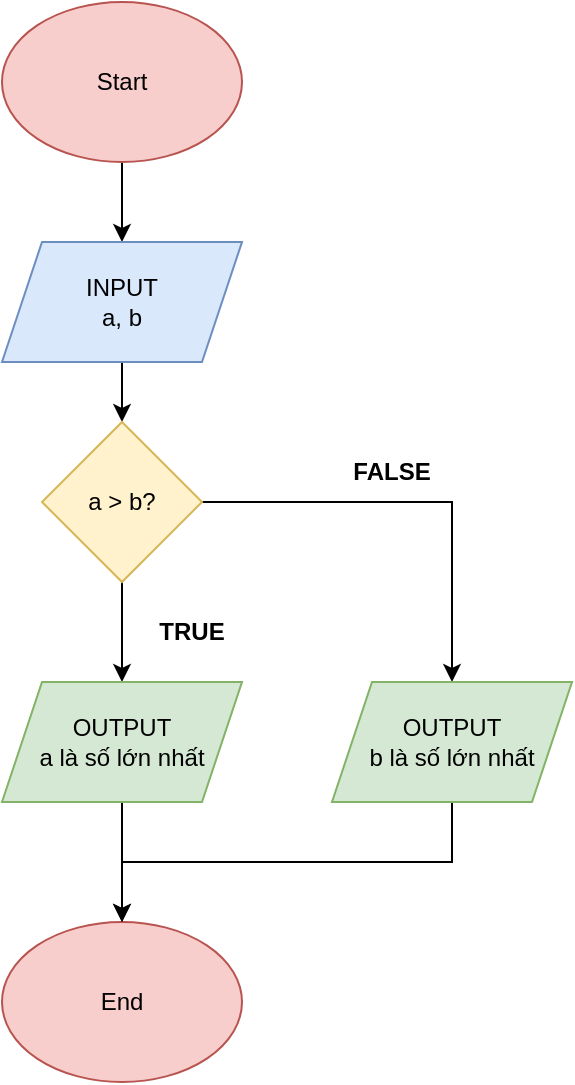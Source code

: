 <mxfile version="21.3.2" type="device" pages="8">
  <diagram name="bài 2" id="PSQJwovYsf3j19tYyxLd">
    <mxGraphModel dx="1050" dy="573" grid="1" gridSize="10" guides="1" tooltips="1" connect="1" arrows="1" fold="1" page="1" pageScale="1" pageWidth="850" pageHeight="1100" math="0" shadow="0">
      <root>
        <mxCell id="0" />
        <mxCell id="1" parent="0" />
        <mxCell id="09I0GvHaD3_bmrSf6l3O-1" value="End" style="ellipse;whiteSpace=wrap;html=1;fillColor=#f8cecc;strokeColor=#b85450;" parent="1" vertex="1">
          <mxGeometry x="365" y="470" width="120" height="80" as="geometry" />
        </mxCell>
        <mxCell id="09I0GvHaD3_bmrSf6l3O-4" value="" style="edgeStyle=orthogonalEdgeStyle;rounded=0;orthogonalLoop=1;jettySize=auto;html=1;" parent="1" source="09I0GvHaD3_bmrSf6l3O-2" target="09I0GvHaD3_bmrSf6l3O-3" edge="1">
          <mxGeometry relative="1" as="geometry" />
        </mxCell>
        <mxCell id="09I0GvHaD3_bmrSf6l3O-2" value="Start" style="ellipse;whiteSpace=wrap;html=1;fillColor=#f8cecc;strokeColor=#b85450;" parent="1" vertex="1">
          <mxGeometry x="365" y="10" width="120" height="80" as="geometry" />
        </mxCell>
        <mxCell id="09I0GvHaD3_bmrSf6l3O-6" value="" style="edgeStyle=orthogonalEdgeStyle;rounded=0;orthogonalLoop=1;jettySize=auto;html=1;" parent="1" source="09I0GvHaD3_bmrSf6l3O-3" target="09I0GvHaD3_bmrSf6l3O-5" edge="1">
          <mxGeometry relative="1" as="geometry" />
        </mxCell>
        <mxCell id="09I0GvHaD3_bmrSf6l3O-3" value="INPUT&lt;br&gt;a, b" style="shape=parallelogram;perimeter=parallelogramPerimeter;whiteSpace=wrap;html=1;fixedSize=1;fillColor=#dae8fc;strokeColor=#6c8ebf;" parent="1" vertex="1">
          <mxGeometry x="365" y="130" width="120" height="60" as="geometry" />
        </mxCell>
        <mxCell id="09I0GvHaD3_bmrSf6l3O-8" style="edgeStyle=orthogonalEdgeStyle;rounded=0;orthogonalLoop=1;jettySize=auto;html=1;exitX=0.5;exitY=1;exitDx=0;exitDy=0;" parent="1" source="09I0GvHaD3_bmrSf6l3O-5" target="09I0GvHaD3_bmrSf6l3O-7" edge="1">
          <mxGeometry relative="1" as="geometry" />
        </mxCell>
        <mxCell id="09I0GvHaD3_bmrSf6l3O-12" style="edgeStyle=orthogonalEdgeStyle;rounded=0;orthogonalLoop=1;jettySize=auto;html=1;exitX=1;exitY=0.5;exitDx=0;exitDy=0;entryX=0.5;entryY=0;entryDx=0;entryDy=0;" parent="1" source="09I0GvHaD3_bmrSf6l3O-5" target="09I0GvHaD3_bmrSf6l3O-11" edge="1">
          <mxGeometry relative="1" as="geometry" />
        </mxCell>
        <mxCell id="09I0GvHaD3_bmrSf6l3O-5" value="a &amp;gt; b?" style="rhombus;whiteSpace=wrap;html=1;fillColor=#fff2cc;strokeColor=#d6b656;" parent="1" vertex="1">
          <mxGeometry x="385" y="220" width="80" height="80" as="geometry" />
        </mxCell>
        <mxCell id="09I0GvHaD3_bmrSf6l3O-9" style="edgeStyle=orthogonalEdgeStyle;rounded=0;orthogonalLoop=1;jettySize=auto;html=1;exitX=0.5;exitY=1;exitDx=0;exitDy=0;" parent="1" source="09I0GvHaD3_bmrSf6l3O-7" target="09I0GvHaD3_bmrSf6l3O-1" edge="1">
          <mxGeometry relative="1" as="geometry" />
        </mxCell>
        <mxCell id="09I0GvHaD3_bmrSf6l3O-7" value="OUTPUT&lt;br&gt;a là số lớn nhất" style="shape=parallelogram;perimeter=parallelogramPerimeter;whiteSpace=wrap;html=1;fixedSize=1;fillColor=#d5e8d4;strokeColor=#82b366;" parent="1" vertex="1">
          <mxGeometry x="365" y="350" width="120" height="60" as="geometry" />
        </mxCell>
        <mxCell id="09I0GvHaD3_bmrSf6l3O-10" value="&lt;b&gt;TRUE&lt;/b&gt;" style="text;html=1;strokeColor=none;fillColor=none;align=center;verticalAlign=middle;whiteSpace=wrap;rounded=0;" parent="1" vertex="1">
          <mxGeometry x="430" y="310" width="60" height="30" as="geometry" />
        </mxCell>
        <mxCell id="09I0GvHaD3_bmrSf6l3O-14" style="edgeStyle=orthogonalEdgeStyle;rounded=0;orthogonalLoop=1;jettySize=auto;html=1;exitX=0.5;exitY=1;exitDx=0;exitDy=0;entryX=0.5;entryY=0;entryDx=0;entryDy=0;" parent="1" source="09I0GvHaD3_bmrSf6l3O-11" target="09I0GvHaD3_bmrSf6l3O-1" edge="1">
          <mxGeometry relative="1" as="geometry" />
        </mxCell>
        <mxCell id="09I0GvHaD3_bmrSf6l3O-11" value="OUTPUT&lt;br&gt;b là số lớn nhất" style="shape=parallelogram;perimeter=parallelogramPerimeter;whiteSpace=wrap;html=1;fixedSize=1;fillColor=#d5e8d4;strokeColor=#82b366;" parent="1" vertex="1">
          <mxGeometry x="530" y="350" width="120" height="60" as="geometry" />
        </mxCell>
        <mxCell id="09I0GvHaD3_bmrSf6l3O-13" value="&lt;b&gt;FALSE&lt;/b&gt;" style="text;html=1;strokeColor=none;fillColor=none;align=center;verticalAlign=middle;whiteSpace=wrap;rounded=0;" parent="1" vertex="1">
          <mxGeometry x="530" y="230" width="60" height="30" as="geometry" />
        </mxCell>
      </root>
    </mxGraphModel>
  </diagram>
  <diagram id="s9wKbzGqX_Ei3D3KW62L" name="bài 6">
    <mxGraphModel dx="1235" dy="674" grid="1" gridSize="10" guides="1" tooltips="1" connect="1" arrows="1" fold="1" page="1" pageScale="1" pageWidth="850" pageHeight="1100" math="0" shadow="0">
      <root>
        <mxCell id="0" />
        <mxCell id="1" parent="0" />
        <mxCell id="I4jzViBUSy-Z7f4SWsv1-1" value="End" style="ellipse;whiteSpace=wrap;html=1;fillColor=#f8cecc;strokeColor=#b85450;" vertex="1" parent="1">
          <mxGeometry x="373" y="520" width="105" height="60" as="geometry" />
        </mxCell>
        <mxCell id="I4jzViBUSy-Z7f4SWsv1-2" value="" style="edgeStyle=orthogonalEdgeStyle;rounded=0;orthogonalLoop=1;jettySize=auto;html=1;" edge="1" parent="1" source="I4jzViBUSy-Z7f4SWsv1-3" target="I4jzViBUSy-Z7f4SWsv1-5">
          <mxGeometry relative="1" as="geometry" />
        </mxCell>
        <mxCell id="I4jzViBUSy-Z7f4SWsv1-3" value="Start" style="ellipse;whiteSpace=wrap;html=1;fillColor=#f8cecc;strokeColor=#b85450;" vertex="1" parent="1">
          <mxGeometry x="365" y="10" width="120" height="60" as="geometry" />
        </mxCell>
        <mxCell id="I4jzViBUSy-Z7f4SWsv1-18" style="edgeStyle=orthogonalEdgeStyle;rounded=0;orthogonalLoop=1;jettySize=auto;html=1;exitX=0.5;exitY=1;exitDx=0;exitDy=0;" edge="1" parent="1" source="I4jzViBUSy-Z7f4SWsv1-5" target="I4jzViBUSy-Z7f4SWsv1-16">
          <mxGeometry relative="1" as="geometry" />
        </mxCell>
        <mxCell id="I4jzViBUSy-Z7f4SWsv1-5" value="INPUT&lt;br&gt;condition = 75&lt;br&gt;total_num_course&lt;br&gt;attend" style="shape=parallelogram;perimeter=parallelogramPerimeter;whiteSpace=wrap;html=1;fixedSize=1;fillColor=#dae8fc;strokeColor=#6c8ebf;" vertex="1" parent="1">
          <mxGeometry x="338" y="110" width="175" height="60" as="geometry" />
        </mxCell>
        <mxCell id="I4jzViBUSy-Z7f4SWsv1-6" style="edgeStyle=orthogonalEdgeStyle;rounded=0;orthogonalLoop=1;jettySize=auto;html=1;exitX=0.5;exitY=1;exitDx=0;exitDy=0;" edge="1" parent="1" source="I4jzViBUSy-Z7f4SWsv1-8" target="I4jzViBUSy-Z7f4SWsv1-10">
          <mxGeometry relative="1" as="geometry" />
        </mxCell>
        <mxCell id="I4jzViBUSy-Z7f4SWsv1-7" style="edgeStyle=orthogonalEdgeStyle;rounded=0;orthogonalLoop=1;jettySize=auto;html=1;exitX=1;exitY=0.5;exitDx=0;exitDy=0;entryX=0.5;entryY=0;entryDx=0;entryDy=0;" edge="1" parent="1" source="I4jzViBUSy-Z7f4SWsv1-8" target="I4jzViBUSy-Z7f4SWsv1-13">
          <mxGeometry relative="1" as="geometry" />
        </mxCell>
        <mxCell id="I4jzViBUSy-Z7f4SWsv1-8" value="attendance_percent &amp;gt; 75?" style="rhombus;whiteSpace=wrap;html=1;fillColor=#fff2cc;strokeColor=#d6b656;" vertex="1" parent="1">
          <mxGeometry x="330" y="290" width="190" height="80" as="geometry" />
        </mxCell>
        <mxCell id="I4jzViBUSy-Z7f4SWsv1-9" style="edgeStyle=orthogonalEdgeStyle;rounded=0;orthogonalLoop=1;jettySize=auto;html=1;exitX=0.5;exitY=1;exitDx=0;exitDy=0;" edge="1" parent="1" source="I4jzViBUSy-Z7f4SWsv1-10" target="I4jzViBUSy-Z7f4SWsv1-1">
          <mxGeometry relative="1" as="geometry" />
        </mxCell>
        <mxCell id="I4jzViBUSy-Z7f4SWsv1-10" value="OUTPUT&lt;br&gt;&amp;nbsp;Eligible for the exam!" style="shape=parallelogram;perimeter=parallelogramPerimeter;whiteSpace=wrap;html=1;fixedSize=1;fillColor=#d5e8d4;strokeColor=#82b366;" vertex="1" parent="1">
          <mxGeometry x="333" y="410" width="185" height="60" as="geometry" />
        </mxCell>
        <mxCell id="I4jzViBUSy-Z7f4SWsv1-11" value="&lt;b&gt;TRUE&lt;/b&gt;" style="text;html=1;strokeColor=none;fillColor=none;align=center;verticalAlign=middle;whiteSpace=wrap;rounded=0;" vertex="1" parent="1">
          <mxGeometry x="418" y="370" width="60" height="30" as="geometry" />
        </mxCell>
        <mxCell id="I4jzViBUSy-Z7f4SWsv1-12" style="edgeStyle=orthogonalEdgeStyle;rounded=0;orthogonalLoop=1;jettySize=auto;html=1;exitX=0.5;exitY=1;exitDx=0;exitDy=0;entryX=0.5;entryY=0;entryDx=0;entryDy=0;" edge="1" parent="1" source="I4jzViBUSy-Z7f4SWsv1-13" target="I4jzViBUSy-Z7f4SWsv1-1">
          <mxGeometry relative="1" as="geometry" />
        </mxCell>
        <mxCell id="I4jzViBUSy-Z7f4SWsv1-13" value="OUTPUT&lt;br&gt;Ineligible for the exam!" style="shape=parallelogram;perimeter=parallelogramPerimeter;whiteSpace=wrap;html=1;fixedSize=1;fillColor=#d5e8d4;strokeColor=#82b366;" vertex="1" parent="1">
          <mxGeometry x="530" y="410" width="200" height="60" as="geometry" />
        </mxCell>
        <mxCell id="I4jzViBUSy-Z7f4SWsv1-14" value="&lt;b&gt;FALSE&lt;/b&gt;" style="text;html=1;strokeColor=none;fillColor=none;align=center;verticalAlign=middle;whiteSpace=wrap;rounded=0;" vertex="1" parent="1">
          <mxGeometry x="550" y="300" width="60" height="30" as="geometry" />
        </mxCell>
        <mxCell id="I4jzViBUSy-Z7f4SWsv1-19" style="edgeStyle=orthogonalEdgeStyle;rounded=0;orthogonalLoop=1;jettySize=auto;html=1;exitX=0.5;exitY=1;exitDx=0;exitDy=0;" edge="1" parent="1" source="I4jzViBUSy-Z7f4SWsv1-16" target="I4jzViBUSy-Z7f4SWsv1-8">
          <mxGeometry relative="1" as="geometry" />
        </mxCell>
        <mxCell id="I4jzViBUSy-Z7f4SWsv1-16" value="attendance_percent = (attend*100)//total_num_course" style="rounded=0;whiteSpace=wrap;html=1;fillColor=#e1d5e7;strokeColor=#9673a6;" vertex="1" parent="1">
          <mxGeometry x="320" y="200" width="210" height="70" as="geometry" />
        </mxCell>
      </root>
    </mxGraphModel>
  </diagram>
  <diagram id="9xXAcj2otjnj3433tZgT" name="bài 8">
    <mxGraphModel dx="1235" dy="674" grid="1" gridSize="10" guides="1" tooltips="1" connect="1" arrows="1" fold="1" page="1" pageScale="1" pageWidth="850" pageHeight="1100" math="0" shadow="0">
      <root>
        <mxCell id="0" />
        <mxCell id="1" parent="0" />
        <mxCell id="otsM264dWL9Pwg7t4Zne-1" value="End" style="ellipse;whiteSpace=wrap;html=1;fillColor=#f8cecc;strokeColor=#b85450;" vertex="1" parent="1">
          <mxGeometry x="373" y="520" width="105" height="60" as="geometry" />
        </mxCell>
        <mxCell id="otsM264dWL9Pwg7t4Zne-2" value="" style="edgeStyle=orthogonalEdgeStyle;rounded=0;orthogonalLoop=1;jettySize=auto;html=1;" edge="1" parent="1" source="otsM264dWL9Pwg7t4Zne-3" target="otsM264dWL9Pwg7t4Zne-5">
          <mxGeometry relative="1" as="geometry" />
        </mxCell>
        <mxCell id="otsM264dWL9Pwg7t4Zne-3" value="Start" style="ellipse;whiteSpace=wrap;html=1;fillColor=#f8cecc;strokeColor=#b85450;" vertex="1" parent="1">
          <mxGeometry x="365" y="10" width="120" height="60" as="geometry" />
        </mxCell>
        <mxCell id="otsM264dWL9Pwg7t4Zne-17" style="edgeStyle=orthogonalEdgeStyle;rounded=0;orthogonalLoop=1;jettySize=auto;html=1;exitX=0.5;exitY=1;exitDx=0;exitDy=0;" edge="1" parent="1" source="otsM264dWL9Pwg7t4Zne-5" target="otsM264dWL9Pwg7t4Zne-8">
          <mxGeometry relative="1" as="geometry" />
        </mxCell>
        <mxCell id="otsM264dWL9Pwg7t4Zne-5" value="INPUT&lt;br&gt;year" style="shape=parallelogram;perimeter=parallelogramPerimeter;whiteSpace=wrap;html=1;fixedSize=1;fillColor=#dae8fc;strokeColor=#6c8ebf;" vertex="1" parent="1">
          <mxGeometry x="338" y="110" width="175" height="60" as="geometry" />
        </mxCell>
        <mxCell id="otsM264dWL9Pwg7t4Zne-6" style="edgeStyle=orthogonalEdgeStyle;rounded=0;orthogonalLoop=1;jettySize=auto;html=1;exitX=0.5;exitY=1;exitDx=0;exitDy=0;" edge="1" parent="1" source="otsM264dWL9Pwg7t4Zne-8" target="otsM264dWL9Pwg7t4Zne-10">
          <mxGeometry relative="1" as="geometry" />
        </mxCell>
        <mxCell id="otsM264dWL9Pwg7t4Zne-7" style="edgeStyle=orthogonalEdgeStyle;rounded=0;orthogonalLoop=1;jettySize=auto;html=1;exitX=1;exitY=0.5;exitDx=0;exitDy=0;entryX=0.5;entryY=0;entryDx=0;entryDy=0;" edge="1" parent="1" source="otsM264dWL9Pwg7t4Zne-8" target="otsM264dWL9Pwg7t4Zne-13">
          <mxGeometry relative="1" as="geometry" />
        </mxCell>
        <mxCell id="otsM264dWL9Pwg7t4Zne-8" value="year%4 == 0? and year %100 != 0?" style="rhombus;whiteSpace=wrap;html=1;fillColor=#fff2cc;strokeColor=#d6b656;" vertex="1" parent="1">
          <mxGeometry x="310.5" y="210" width="230" height="120" as="geometry" />
        </mxCell>
        <mxCell id="otsM264dWL9Pwg7t4Zne-9" style="edgeStyle=orthogonalEdgeStyle;rounded=0;orthogonalLoop=1;jettySize=auto;html=1;exitX=0.5;exitY=1;exitDx=0;exitDy=0;" edge="1" parent="1" source="otsM264dWL9Pwg7t4Zne-10" target="otsM264dWL9Pwg7t4Zne-1">
          <mxGeometry relative="1" as="geometry" />
        </mxCell>
        <mxCell id="otsM264dWL9Pwg7t4Zne-10" value="OUTPUT&lt;br&gt;&amp;nbsp;year is leap year" style="shape=parallelogram;perimeter=parallelogramPerimeter;whiteSpace=wrap;html=1;fixedSize=1;fillColor=#d5e8d4;strokeColor=#82b366;" vertex="1" parent="1">
          <mxGeometry x="333" y="410" width="185" height="60" as="geometry" />
        </mxCell>
        <mxCell id="otsM264dWL9Pwg7t4Zne-11" value="&lt;b&gt;TRUE&lt;/b&gt;" style="text;html=1;strokeColor=none;fillColor=none;align=center;verticalAlign=middle;whiteSpace=wrap;rounded=0;" vertex="1" parent="1">
          <mxGeometry x="425" y="350" width="60" height="30" as="geometry" />
        </mxCell>
        <mxCell id="otsM264dWL9Pwg7t4Zne-12" style="edgeStyle=orthogonalEdgeStyle;rounded=0;orthogonalLoop=1;jettySize=auto;html=1;exitX=0.5;exitY=1;exitDx=0;exitDy=0;entryX=0.5;entryY=0;entryDx=0;entryDy=0;" edge="1" parent="1" source="otsM264dWL9Pwg7t4Zne-13" target="otsM264dWL9Pwg7t4Zne-1">
          <mxGeometry relative="1" as="geometry" />
        </mxCell>
        <mxCell id="otsM264dWL9Pwg7t4Zne-13" value="OUTPUT&lt;br&gt;year is not leap year" style="shape=parallelogram;perimeter=parallelogramPerimeter;whiteSpace=wrap;html=1;fixedSize=1;fillColor=#d5e8d4;strokeColor=#82b366;" vertex="1" parent="1">
          <mxGeometry x="530" y="410" width="200" height="60" as="geometry" />
        </mxCell>
        <mxCell id="otsM264dWL9Pwg7t4Zne-14" value="&lt;b&gt;FALSE&lt;/b&gt;" style="text;html=1;strokeColor=none;fillColor=none;align=center;verticalAlign=middle;whiteSpace=wrap;rounded=0;" vertex="1" parent="1">
          <mxGeometry x="570" y="240" width="60" height="30" as="geometry" />
        </mxCell>
      </root>
    </mxGraphModel>
  </diagram>
  <diagram id="_Mx9FQofCTJ-E5hbJpOF" name="bài 10">
    <mxGraphModel dx="1909" dy="1042" grid="1" gridSize="10" guides="1" tooltips="1" connect="1" arrows="1" fold="1" page="1" pageScale="1" pageWidth="850" pageHeight="1100" math="0" shadow="0">
      <root>
        <mxCell id="0" />
        <mxCell id="1" parent="0" />
        <mxCell id="5Ox_w_TuJ1p14E1XmwRv-2" value="" style="edgeStyle=orthogonalEdgeStyle;rounded=0;orthogonalLoop=1;jettySize=auto;html=1;" edge="1" parent="1" source="5Ox_w_TuJ1p14E1XmwRv-3" target="5Ox_w_TuJ1p14E1XmwRv-5">
          <mxGeometry relative="1" as="geometry" />
        </mxCell>
        <mxCell id="5Ox_w_TuJ1p14E1XmwRv-3" value="Start" style="ellipse;whiteSpace=wrap;html=1;fillColor=#f8cecc;strokeColor=#b85450;" vertex="1" parent="1">
          <mxGeometry x="122.5" y="10" width="120" height="60" as="geometry" />
        </mxCell>
        <mxCell id="5Ox_w_TuJ1p14E1XmwRv-20" value="" style="edgeStyle=orthogonalEdgeStyle;rounded=0;orthogonalLoop=1;jettySize=auto;html=1;" edge="1" parent="1" source="5Ox_w_TuJ1p14E1XmwRv-5" target="5Ox_w_TuJ1p14E1XmwRv-19">
          <mxGeometry relative="1" as="geometry" />
        </mxCell>
        <mxCell id="5Ox_w_TuJ1p14E1XmwRv-5" value="INPUT&lt;br&gt;fried_chicken = 35&lt;br&gt;hamburger = 50&lt;br&gt;pepsi = 10&lt;br&gt;quantity&amp;nbsp;&lt;br&gt;" style="shape=parallelogram;perimeter=parallelogramPerimeter;whiteSpace=wrap;html=1;fixedSize=1;fillColor=#dae8fc;strokeColor=#6c8ebf;" vertex="1" parent="1">
          <mxGeometry x="95" y="100" width="175" height="110" as="geometry" />
        </mxCell>
        <mxCell id="5Ox_w_TuJ1p14E1XmwRv-14" value="&lt;b&gt;TRUE&lt;/b&gt;" style="text;html=1;strokeColor=none;fillColor=none;align=center;verticalAlign=middle;whiteSpace=wrap;rounded=0;" vertex="1" parent="1">
          <mxGeometry x="250" y="460" width="60" height="30" as="geometry" />
        </mxCell>
        <mxCell id="5Ox_w_TuJ1p14E1XmwRv-22" style="edgeStyle=orthogonalEdgeStyle;rounded=0;orthogonalLoop=1;jettySize=auto;html=1;exitX=0.5;exitY=1;exitDx=0;exitDy=0;" edge="1" parent="1" source="5Ox_w_TuJ1p14E1XmwRv-19" target="5Ox_w_TuJ1p14E1XmwRv-21">
          <mxGeometry relative="1" as="geometry" />
        </mxCell>
        <mxCell id="5Ox_w_TuJ1p14E1XmwRv-19" value="total_price = &lt;br&gt;( (fried_chicken*quantity) +(hamburger*quantity) +&lt;br&gt;(pepsi*quantity) )" style="whiteSpace=wrap;html=1;fillColor=#e1d5e7;strokeColor=#9673a6;" vertex="1" parent="1">
          <mxGeometry x="62.5" y="240" width="240" height="90" as="geometry" />
        </mxCell>
        <mxCell id="5Ox_w_TuJ1p14E1XmwRv-24" value="" style="edgeStyle=orthogonalEdgeStyle;rounded=0;orthogonalLoop=1;jettySize=auto;html=1;" edge="1" parent="1" source="5Ox_w_TuJ1p14E1XmwRv-21" target="5Ox_w_TuJ1p14E1XmwRv-23">
          <mxGeometry relative="1" as="geometry" />
        </mxCell>
        <mxCell id="5Ox_w_TuJ1p14E1XmwRv-21" value="OUTPUT&lt;br&gt;total_price" style="shape=parallelogram;perimeter=parallelogramPerimeter;whiteSpace=wrap;html=1;fixedSize=1;fillColor=#d5e8d4;strokeColor=#82b366;" vertex="1" parent="1">
          <mxGeometry x="105" y="370" width="155" height="60" as="geometry" />
        </mxCell>
        <mxCell id="5Ox_w_TuJ1p14E1XmwRv-28" value="" style="edgeStyle=orthogonalEdgeStyle;rounded=0;orthogonalLoop=1;jettySize=auto;html=1;" edge="1" parent="1" source="5Ox_w_TuJ1p14E1XmwRv-23" target="5Ox_w_TuJ1p14E1XmwRv-27">
          <mxGeometry relative="1" as="geometry" />
        </mxCell>
        <mxCell id="5Ox_w_TuJ1p14E1XmwRv-30" value="" style="edgeStyle=orthogonalEdgeStyle;rounded=0;orthogonalLoop=1;jettySize=auto;html=1;" edge="1" parent="1" source="5Ox_w_TuJ1p14E1XmwRv-23" target="5Ox_w_TuJ1p14E1XmwRv-29">
          <mxGeometry relative="1" as="geometry" />
        </mxCell>
        <mxCell id="5Ox_w_TuJ1p14E1XmwRv-23" value="total_price &amp;gt; 4000?" style="rhombus;whiteSpace=wrap;html=1;fillColor=#fff2cc;strokeColor=#d6b656;" vertex="1" parent="1">
          <mxGeometry x="102.75" y="455" width="159.5" height="80" as="geometry" />
        </mxCell>
        <mxCell id="5Ox_w_TuJ1p14E1XmwRv-37" style="edgeStyle=orthogonalEdgeStyle;rounded=0;orthogonalLoop=1;jettySize=auto;html=1;exitX=1;exitY=0.5;exitDx=0;exitDy=0;" edge="1" parent="1" source="5Ox_w_TuJ1p14E1XmwRv-27" target="5Ox_w_TuJ1p14E1XmwRv-36">
          <mxGeometry relative="1" as="geometry" />
        </mxCell>
        <mxCell id="5Ox_w_TuJ1p14E1XmwRv-27" value="discount_price= (total_price*15)/100&lt;br&gt;" style="whiteSpace=wrap;html=1;fillColor=#e1d5e7;strokeColor=#9673a6;" vertex="1" parent="1">
          <mxGeometry x="310" y="455" width="130" height="80" as="geometry" />
        </mxCell>
        <mxCell id="5Ox_w_TuJ1p14E1XmwRv-35" style="edgeStyle=orthogonalEdgeStyle;rounded=0;orthogonalLoop=1;jettySize=auto;html=1;exitX=1;exitY=0.5;exitDx=0;exitDy=0;" edge="1" parent="1" source="5Ox_w_TuJ1p14E1XmwRv-29" target="5Ox_w_TuJ1p14E1XmwRv-34">
          <mxGeometry relative="1" as="geometry" />
        </mxCell>
        <mxCell id="5Ox_w_TuJ1p14E1XmwRv-55" style="edgeStyle=orthogonalEdgeStyle;rounded=0;orthogonalLoop=1;jettySize=auto;html=1;exitX=0.5;exitY=1;exitDx=0;exitDy=0;entryX=0.5;entryY=0;entryDx=0;entryDy=0;" edge="1" parent="1" source="5Ox_w_TuJ1p14E1XmwRv-29" target="5Ox_w_TuJ1p14E1XmwRv-43">
          <mxGeometry relative="1" as="geometry" />
        </mxCell>
        <mxCell id="5Ox_w_TuJ1p14E1XmwRv-29" value="total_price &amp;gt; 2000?" style="rhombus;whiteSpace=wrap;html=1;fillColor=#fff2cc;strokeColor=#d6b656;" vertex="1" parent="1">
          <mxGeometry x="105" y="570" width="155" height="80" as="geometry" />
        </mxCell>
        <mxCell id="5Ox_w_TuJ1p14E1XmwRv-31" value="&lt;b&gt;FALSE&lt;/b&gt;" style="text;html=1;strokeColor=none;fillColor=none;align=center;verticalAlign=middle;whiteSpace=wrap;rounded=0;" vertex="1" parent="1">
          <mxGeometry x="200" y="535" width="60" height="30" as="geometry" />
        </mxCell>
        <mxCell id="5Ox_w_TuJ1p14E1XmwRv-33" value="&lt;b&gt;TRUE&lt;/b&gt;" style="text;html=1;strokeColor=none;fillColor=none;align=center;verticalAlign=middle;whiteSpace=wrap;rounded=0;" vertex="1" parent="1">
          <mxGeometry x="320.5" y="580" width="60" height="30" as="geometry" />
        </mxCell>
        <mxCell id="5Ox_w_TuJ1p14E1XmwRv-51" style="edgeStyle=orthogonalEdgeStyle;rounded=0;orthogonalLoop=1;jettySize=auto;html=1;exitX=1;exitY=0.5;exitDx=0;exitDy=0;" edge="1" parent="1" source="5Ox_w_TuJ1p14E1XmwRv-34" target="5Ox_w_TuJ1p14E1XmwRv-36">
          <mxGeometry relative="1" as="geometry">
            <Array as="points">
              <mxPoint x="480" y="610" />
              <mxPoint x="480" y="495" />
            </Array>
          </mxGeometry>
        </mxCell>
        <mxCell id="5Ox_w_TuJ1p14E1XmwRv-34" value="discount_price= (total_price*10)/100" style="whiteSpace=wrap;html=1;fillColor=#e1d5e7;strokeColor=#9673a6;" vertex="1" parent="1">
          <mxGeometry x="310" y="570" width="129.5" height="80" as="geometry" />
        </mxCell>
        <mxCell id="5Ox_w_TuJ1p14E1XmwRv-39" value="" style="edgeStyle=orthogonalEdgeStyle;rounded=0;orthogonalLoop=1;jettySize=auto;html=1;" edge="1" parent="1" source="5Ox_w_TuJ1p14E1XmwRv-36" target="5Ox_w_TuJ1p14E1XmwRv-38">
          <mxGeometry relative="1" as="geometry" />
        </mxCell>
        <mxCell id="5Ox_w_TuJ1p14E1XmwRv-36" value="OUTPUT&lt;br&gt;discount_price" style="shape=parallelogram;perimeter=parallelogramPerimeter;whiteSpace=wrap;html=1;fixedSize=1;fillColor=#d5e8d4;strokeColor=#82b366;" vertex="1" parent="1">
          <mxGeometry x="500" y="460" width="160" height="70" as="geometry" />
        </mxCell>
        <mxCell id="5Ox_w_TuJ1p14E1XmwRv-44" style="edgeStyle=orthogonalEdgeStyle;rounded=0;orthogonalLoop=1;jettySize=auto;html=1;exitX=0.5;exitY=1;exitDx=0;exitDy=0;" edge="1" parent="1" source="5Ox_w_TuJ1p14E1XmwRv-38" target="5Ox_w_TuJ1p14E1XmwRv-43">
          <mxGeometry relative="1" as="geometry" />
        </mxCell>
        <mxCell id="5Ox_w_TuJ1p14E1XmwRv-38" value="total_price=&lt;br&gt;&amp;nbsp;total_price-discount_price" style="whiteSpace=wrap;html=1;fillColor=#e1d5e7;strokeColor=#9673a6;" vertex="1" parent="1">
          <mxGeometry x="505" y="590" width="150" height="70" as="geometry" />
        </mxCell>
        <mxCell id="5Ox_w_TuJ1p14E1XmwRv-47" style="edgeStyle=orthogonalEdgeStyle;rounded=0;orthogonalLoop=1;jettySize=auto;html=1;exitX=0.5;exitY=1;exitDx=0;exitDy=0;" edge="1" parent="1" source="5Ox_w_TuJ1p14E1XmwRv-43" target="5Ox_w_TuJ1p14E1XmwRv-46">
          <mxGeometry relative="1" as="geometry" />
        </mxCell>
        <mxCell id="5Ox_w_TuJ1p14E1XmwRv-43" value="OUTPUT&lt;br&gt;total_price" style="shape=parallelogram;perimeter=parallelogramPerimeter;whiteSpace=wrap;html=1;fixedSize=1;fillColor=#d5e8d4;strokeColor=#82b366;" vertex="1" parent="1">
          <mxGeometry x="500" y="720" width="160" height="70" as="geometry" />
        </mxCell>
        <mxCell id="5Ox_w_TuJ1p14E1XmwRv-49" style="edgeStyle=orthogonalEdgeStyle;rounded=0;orthogonalLoop=1;jettySize=auto;html=1;exitX=0.5;exitY=1;exitDx=0;exitDy=0;entryX=1;entryY=0.5;entryDx=0;entryDy=0;" edge="1" parent="1" source="5Ox_w_TuJ1p14E1XmwRv-46" target="5Ox_w_TuJ1p14E1XmwRv-48">
          <mxGeometry relative="1" as="geometry" />
        </mxCell>
        <mxCell id="5Ox_w_TuJ1p14E1XmwRv-46" value="OUTPUT&lt;br&gt;Cảm ơn quý khách đã mua" style="shape=parallelogram;perimeter=parallelogramPerimeter;whiteSpace=wrap;html=1;fixedSize=1;fillColor=#d5e8d4;strokeColor=#82b366;" vertex="1" parent="1">
          <mxGeometry x="470" y="820" width="220" height="70" as="geometry" />
        </mxCell>
        <mxCell id="5Ox_w_TuJ1p14E1XmwRv-48" value="End" style="ellipse;whiteSpace=wrap;html=1;fillColor=#f8cecc;strokeColor=#b85450;" vertex="1" parent="1">
          <mxGeometry x="122.5" y="890" width="120" height="60" as="geometry" />
        </mxCell>
        <mxCell id="5Ox_w_TuJ1p14E1XmwRv-52" value="&lt;b&gt;TRUE&lt;/b&gt;" style="text;html=1;strokeColor=none;fillColor=none;align=center;verticalAlign=middle;whiteSpace=wrap;rounded=0;" vertex="1" parent="1">
          <mxGeometry x="250" y="580" width="60" height="30" as="geometry" />
        </mxCell>
        <mxCell id="5Ox_w_TuJ1p14E1XmwRv-54" value="&lt;b&gt;FALSE&lt;/b&gt;" style="text;html=1;strokeColor=none;fillColor=none;align=center;verticalAlign=middle;whiteSpace=wrap;rounded=0;" vertex="1" parent="1">
          <mxGeometry x="122.5" y="650" width="60" height="30" as="geometry" />
        </mxCell>
      </root>
    </mxGraphModel>
  </diagram>
  <diagram id="zjQF32k_l_Cyqr1ttz4M" name="bai 11">
    <mxGraphModel dx="2100" dy="1146" grid="1" gridSize="10" guides="1" tooltips="1" connect="1" arrows="1" fold="1" page="1" pageScale="1" pageWidth="850" pageHeight="1100" math="0" shadow="0">
      <root>
        <mxCell id="0" />
        <mxCell id="1" parent="0" />
        <mxCell id="Np3RJfTU7z14f1BH-ViR-1" value="" style="edgeStyle=orthogonalEdgeStyle;rounded=0;orthogonalLoop=1;jettySize=auto;html=1;" edge="1" parent="1" source="Np3RJfTU7z14f1BH-ViR-2" target="Np3RJfTU7z14f1BH-ViR-4">
          <mxGeometry relative="1" as="geometry" />
        </mxCell>
        <mxCell id="Np3RJfTU7z14f1BH-ViR-2" value="Start" style="ellipse;whiteSpace=wrap;html=1;fillColor=#f8cecc;strokeColor=#b85450;" vertex="1" parent="1">
          <mxGeometry x="204.31" width="120" height="60" as="geometry" />
        </mxCell>
        <mxCell id="Np3RJfTU7z14f1BH-ViR-10" value="" style="edgeStyle=orthogonalEdgeStyle;rounded=0;orthogonalLoop=1;jettySize=auto;html=1;" edge="1" parent="1" source="Np3RJfTU7z14f1BH-ViR-4" target="Np3RJfTU7z14f1BH-ViR-9">
          <mxGeometry relative="1" as="geometry" />
        </mxCell>
        <mxCell id="Np3RJfTU7z14f1BH-ViR-4" value="INPUT&amp;nbsp;&lt;br&gt;height, weight" style="shape=parallelogram;perimeter=parallelogramPerimeter;whiteSpace=wrap;html=1;fixedSize=1;fillColor=#dae8fc;strokeColor=#6c8ebf;" vertex="1" parent="1">
          <mxGeometry x="176.25" y="100" width="175" height="70" as="geometry" />
        </mxCell>
        <mxCell id="Np3RJfTU7z14f1BH-ViR-12" value="" style="edgeStyle=orthogonalEdgeStyle;rounded=0;orthogonalLoop=1;jettySize=auto;html=1;" edge="1" parent="1" source="Np3RJfTU7z14f1BH-ViR-9" target="Np3RJfTU7z14f1BH-ViR-11">
          <mxGeometry relative="1" as="geometry" />
        </mxCell>
        <mxCell id="Np3RJfTU7z14f1BH-ViR-9" value="BMI =&lt;br&gt;&amp;nbsp;weight / height**2" style="whiteSpace=wrap;html=1;fillColor=#e1d5e7;strokeColor=#9673a6;" vertex="1" parent="1">
          <mxGeometry x="204.31" y="200" width="120" height="60" as="geometry" />
        </mxCell>
        <mxCell id="51H37bL7HRiWRKKhkOze-84" style="edgeStyle=orthogonalEdgeStyle;rounded=0;orthogonalLoop=1;jettySize=auto;html=1;exitX=1;exitY=0.5;exitDx=0;exitDy=0;" edge="1" parent="1" source="Np3RJfTU7z14f1BH-ViR-11" target="Np3RJfTU7z14f1BH-ViR-26">
          <mxGeometry relative="1" as="geometry" />
        </mxCell>
        <mxCell id="Qfb2KbbvN6-ogW7JI2nZ-1" style="edgeStyle=orthogonalEdgeStyle;rounded=0;orthogonalLoop=1;jettySize=auto;html=1;exitX=0.5;exitY=1;exitDx=0;exitDy=0;" edge="1" parent="1" source="Np3RJfTU7z14f1BH-ViR-11" target="Np3RJfTU7z14f1BH-ViR-33">
          <mxGeometry relative="1" as="geometry" />
        </mxCell>
        <mxCell id="Np3RJfTU7z14f1BH-ViR-11" value="BMI &amp;lt; 18.5?" style="rhombus;whiteSpace=wrap;html=1;fillColor=#fff2cc;strokeColor=#d6b656;" vertex="1" parent="1">
          <mxGeometry x="208.96" y="300" width="110.69" height="80" as="geometry" />
        </mxCell>
        <mxCell id="Np3RJfTU7z14f1BH-ViR-16" value="&lt;b&gt;TRUE&lt;/b&gt;" style="text;html=1;strokeColor=none;fillColor=none;align=center;verticalAlign=middle;whiteSpace=wrap;rounded=0;" vertex="1" parent="1">
          <mxGeometry x="266.81" y="390" width="60" height="30" as="geometry" />
        </mxCell>
        <mxCell id="51H37bL7HRiWRKKhkOze-23" style="edgeStyle=orthogonalEdgeStyle;rounded=0;orthogonalLoop=1;jettySize=auto;html=1;" edge="1" parent="1" source="Np3RJfTU7z14f1BH-ViR-26" target="Np3RJfTU7z14f1BH-ViR-35">
          <mxGeometry relative="1" as="geometry">
            <mxPoint x="401.5" y="340" as="sourcePoint" />
          </mxGeometry>
        </mxCell>
        <mxCell id="Np3RJfTU7z14f1BH-ViR-24" value="&lt;b&gt;TRUE&lt;/b&gt;" style="text;html=1;strokeColor=none;fillColor=none;align=center;verticalAlign=middle;whiteSpace=wrap;rounded=0;" vertex="1" parent="1">
          <mxGeometry x="576.25" y="380" width="60" height="30" as="geometry" />
        </mxCell>
        <mxCell id="Np3RJfTU7z14f1BH-ViR-27" value="&lt;b&gt;FALSE&lt;/b&gt;" style="text;html=1;strokeColor=none;fillColor=none;align=center;verticalAlign=middle;whiteSpace=wrap;rounded=0;" vertex="1" parent="1">
          <mxGeometry x="631.25" y="310" width="60" height="30" as="geometry" />
        </mxCell>
        <mxCell id="51H37bL7HRiWRKKhkOze-26" style="edgeStyle=orthogonalEdgeStyle;rounded=0;orthogonalLoop=1;jettySize=auto;html=1;exitX=0.5;exitY=1;exitDx=0;exitDy=0;" edge="1" parent="1" source="Np3RJfTU7z14f1BH-ViR-35" target="Np3RJfTU7z14f1BH-ViR-40">
          <mxGeometry relative="1" as="geometry" />
        </mxCell>
        <mxCell id="51H37bL7HRiWRKKhkOze-81" style="edgeStyle=orthogonalEdgeStyle;rounded=0;orthogonalLoop=1;jettySize=auto;html=1;exitX=1;exitY=0.5;exitDx=0;exitDy=0;" edge="1" parent="1" source="Np3RJfTU7z14f1BH-ViR-35" target="51H37bL7HRiWRKKhkOze-78">
          <mxGeometry relative="1" as="geometry" />
        </mxCell>
        <mxCell id="Np3RJfTU7z14f1BH-ViR-35" value="25 &amp;lt; BMI &amp;lt; 30?" style="rhombus;whiteSpace=wrap;html=1;fillColor=#fff2cc;strokeColor=#d6b656;" vertex="1" parent="1">
          <mxGeometry x="510" y="300" width="130" height="80" as="geometry" />
        </mxCell>
        <mxCell id="Np3RJfTU7z14f1BH-ViR-39" value="&lt;b&gt;FALSE&lt;/b&gt;" style="text;html=1;strokeColor=none;fillColor=none;align=center;verticalAlign=middle;whiteSpace=wrap;rounded=0;" vertex="1" parent="1">
          <mxGeometry x="450" y="310" width="60" height="30" as="geometry" />
        </mxCell>
        <mxCell id="51H37bL7HRiWRKKhkOze-91" style="edgeStyle=orthogonalEdgeStyle;rounded=0;orthogonalLoop=1;jettySize=auto;html=1;exitX=1;exitY=0.5;exitDx=0;exitDy=0;" edge="1" parent="1" source="Np3RJfTU7z14f1BH-ViR-40" target="51H37bL7HRiWRKKhkOze-12">
          <mxGeometry relative="1" as="geometry">
            <Array as="points">
              <mxPoint x="670" y="440" />
              <mxPoint x="670" y="1050" />
            </Array>
          </mxGeometry>
        </mxCell>
        <mxCell id="Np3RJfTU7z14f1BH-ViR-40" value="OUTPUT&lt;br&gt;BMI, Thừa cân" style="shape=parallelogram;perimeter=parallelogramPerimeter;whiteSpace=wrap;html=1;fixedSize=1;fillColor=#d5e8d4;strokeColor=#82b366;" vertex="1" parent="1">
          <mxGeometry x="505" y="410" width="140" height="60" as="geometry" />
        </mxCell>
        <mxCell id="51H37bL7HRiWRKKhkOze-148" style="edgeStyle=orthogonalEdgeStyle;rounded=0;orthogonalLoop=1;jettySize=auto;html=1;exitX=0.5;exitY=1;exitDx=0;exitDy=0;" edge="1" parent="1" source="51H37bL7HRiWRKKhkOze-3" target="51H37bL7HRiWRKKhkOze-12">
          <mxGeometry relative="1" as="geometry" />
        </mxCell>
        <mxCell id="Qfb2KbbvN6-ogW7JI2nZ-6" style="edgeStyle=orthogonalEdgeStyle;rounded=0;orthogonalLoop=1;jettySize=auto;html=1;exitX=0;exitY=0.5;exitDx=0;exitDy=0;" edge="1" parent="1" source="51H37bL7HRiWRKKhkOze-3" target="51H37bL7HRiWRKKhkOze-95">
          <mxGeometry relative="1" as="geometry" />
        </mxCell>
        <mxCell id="51H37bL7HRiWRKKhkOze-3" value="17 &amp;lt;= BMI &amp;lt; 18.5?" style="rhombus;whiteSpace=wrap;html=1;fillColor=#fff2cc;strokeColor=#d6b656;" vertex="1" parent="1">
          <mxGeometry x="201.19" y="705" width="125" height="80" as="geometry" />
        </mxCell>
        <mxCell id="51H37bL7HRiWRKKhkOze-42" style="edgeStyle=orthogonalEdgeStyle;rounded=0;orthogonalLoop=1;jettySize=auto;html=1;exitX=0.5;exitY=1;exitDx=0;exitDy=0;" edge="1" parent="1" source="51H37bL7HRiWRKKhkOze-4" target="51H37bL7HRiWRKKhkOze-3">
          <mxGeometry relative="1" as="geometry" />
        </mxCell>
        <mxCell id="51H37bL7HRiWRKKhkOze-116" style="edgeStyle=orthogonalEdgeStyle;rounded=0;orthogonalLoop=1;jettySize=auto;html=1;exitX=0;exitY=0.5;exitDx=0;exitDy=0;" edge="1" parent="1" source="51H37bL7HRiWRKKhkOze-4" target="51H37bL7HRiWRKKhkOze-93">
          <mxGeometry relative="1" as="geometry" />
        </mxCell>
        <mxCell id="51H37bL7HRiWRKKhkOze-4" value="16&amp;lt;= BMI &amp;lt; 17?" style="rhombus;whiteSpace=wrap;html=1;fillColor=#fff2cc;strokeColor=#d6b656;" vertex="1" parent="1">
          <mxGeometry x="213.13" y="580" width="100" height="80" as="geometry" />
        </mxCell>
        <mxCell id="51H37bL7HRiWRKKhkOze-89" style="edgeStyle=orthogonalEdgeStyle;rounded=0;orthogonalLoop=1;jettySize=auto;html=1;exitX=1;exitY=0.75;exitDx=0;exitDy=0;" edge="1" parent="1" source="51H37bL7HRiWRKKhkOze-8" target="51H37bL7HRiWRKKhkOze-12">
          <mxGeometry relative="1" as="geometry">
            <Array as="points">
              <mxPoint x="622" y="637" />
              <mxPoint x="622" y="625" />
              <mxPoint x="670" y="625" />
              <mxPoint x="670" y="1050" />
            </Array>
          </mxGeometry>
        </mxCell>
        <mxCell id="51H37bL7HRiWRKKhkOze-8" value="OUTPUT&lt;br style=&quot;border-color: var(--border-color);&quot;&gt;BMI, Béo cấp độ 2" style="shape=parallelogram;perimeter=parallelogramPerimeter;whiteSpace=wrap;html=1;fixedSize=1;fillColor=#d5e8d4;strokeColor=#82b366;" vertex="1" parent="1">
          <mxGeometry x="500" y="595" width="140" height="60" as="geometry" />
        </mxCell>
        <mxCell id="51H37bL7HRiWRKKhkOze-88" style="edgeStyle=orthogonalEdgeStyle;rounded=0;orthogonalLoop=1;jettySize=auto;html=1;exitX=1;exitY=0.5;exitDx=0;exitDy=0;" edge="1" parent="1" source="51H37bL7HRiWRKKhkOze-9" target="51H37bL7HRiWRKKhkOze-12">
          <mxGeometry relative="1" as="geometry">
            <Array as="points">
              <mxPoint x="635" y="520" />
              <mxPoint x="670" y="520" />
              <mxPoint x="670" y="1050" />
            </Array>
          </mxGeometry>
        </mxCell>
        <mxCell id="51H37bL7HRiWRKKhkOze-9" value="OUTPUT&lt;br&gt;BMI, Béo cấp độ 1" style="shape=parallelogram;perimeter=parallelogramPerimeter;whiteSpace=wrap;html=1;fixedSize=1;fillColor=#d5e8d4;strokeColor=#82b366;" vertex="1" parent="1">
          <mxGeometry x="505" y="485" width="140" height="60" as="geometry" />
        </mxCell>
        <mxCell id="51H37bL7HRiWRKKhkOze-12" value="end" style="ellipse;whiteSpace=wrap;html=1;fillColor=#f8cecc;strokeColor=#b85450;" vertex="1" parent="1">
          <mxGeometry x="203.13" y="1020" width="120" height="60" as="geometry" />
        </mxCell>
        <mxCell id="51H37bL7HRiWRKKhkOze-41" style="edgeStyle=orthogonalEdgeStyle;rounded=0;orthogonalLoop=1;jettySize=auto;html=1;exitX=0.5;exitY=1;exitDx=0;exitDy=0;" edge="1" parent="1" source="Np3RJfTU7z14f1BH-ViR-33" target="51H37bL7HRiWRKKhkOze-4">
          <mxGeometry relative="1" as="geometry" />
        </mxCell>
        <mxCell id="Qfb2KbbvN6-ogW7JI2nZ-8" style="edgeStyle=orthogonalEdgeStyle;rounded=0;orthogonalLoop=1;jettySize=auto;html=1;exitX=0;exitY=0.5;exitDx=0;exitDy=0;" edge="1" parent="1" source="Np3RJfTU7z14f1BH-ViR-33" target="51H37bL7HRiWRKKhkOze-94">
          <mxGeometry relative="1" as="geometry" />
        </mxCell>
        <mxCell id="Np3RJfTU7z14f1BH-ViR-33" value="BMI &amp;lt; 16?" style="rhombus;whiteSpace=wrap;html=1;fillColor=#fff2cc;strokeColor=#d6b656;" vertex="1" parent="1">
          <mxGeometry x="213.69" y="475" width="100" height="80" as="geometry" />
        </mxCell>
        <mxCell id="51H37bL7HRiWRKKhkOze-126" style="edgeStyle=orthogonalEdgeStyle;rounded=0;orthogonalLoop=1;jettySize=auto;html=1;exitX=1;exitY=0.5;exitDx=0;exitDy=0;" edge="1" parent="1" source="51H37bL7HRiWRKKhkOze-43" target="51H37bL7HRiWRKKhkOze-1">
          <mxGeometry relative="1" as="geometry" />
        </mxCell>
        <mxCell id="51H37bL7HRiWRKKhkOze-149" style="edgeStyle=orthogonalEdgeStyle;rounded=0;orthogonalLoop=1;jettySize=auto;html=1;exitX=0.5;exitY=1;exitDx=0;exitDy=0;" edge="1" parent="1" source="51H37bL7HRiWRKKhkOze-43" target="51H37bL7HRiWRKKhkOze-12">
          <mxGeometry relative="1" as="geometry">
            <Array as="points">
              <mxPoint x="410" y="920" />
              <mxPoint x="264" y="920" />
            </Array>
          </mxGeometry>
        </mxCell>
        <mxCell id="51H37bL7HRiWRKKhkOze-43" value="BMI &amp;gt; 40?" style="rhombus;whiteSpace=wrap;html=1;fillColor=#fff2cc;strokeColor=#d6b656;" vertex="1" parent="1">
          <mxGeometry x="351.44" y="705" width="116.37" height="80" as="geometry" />
        </mxCell>
        <mxCell id="51H37bL7HRiWRKKhkOze-44" style="edgeStyle=orthogonalEdgeStyle;rounded=0;orthogonalLoop=1;jettySize=auto;html=1;exitX=0.5;exitY=1;exitDx=0;exitDy=0;" edge="1" parent="1" source="51H37bL7HRiWRKKhkOze-45" target="51H37bL7HRiWRKKhkOze-43">
          <mxGeometry relative="1" as="geometry" />
        </mxCell>
        <mxCell id="51H37bL7HRiWRKKhkOze-124" style="edgeStyle=orthogonalEdgeStyle;rounded=0;orthogonalLoop=1;jettySize=auto;html=1;exitX=1;exitY=0.5;exitDx=0;exitDy=0;" edge="1" parent="1" source="51H37bL7HRiWRKKhkOze-45" target="51H37bL7HRiWRKKhkOze-8">
          <mxGeometry relative="1" as="geometry" />
        </mxCell>
        <mxCell id="51H37bL7HRiWRKKhkOze-45" value="35 &amp;lt;= BMI &amp;lt; 40?" style="rhombus;whiteSpace=wrap;html=1;fillColor=#fff2cc;strokeColor=#d6b656;" vertex="1" parent="1">
          <mxGeometry x="345.13" y="585" width="129.75" height="80" as="geometry" />
        </mxCell>
        <mxCell id="51H37bL7HRiWRKKhkOze-46" style="edgeStyle=orthogonalEdgeStyle;rounded=0;orthogonalLoop=1;jettySize=auto;html=1;exitX=0.5;exitY=1;exitDx=0;exitDy=0;" edge="1" parent="1" source="51H37bL7HRiWRKKhkOze-47" target="51H37bL7HRiWRKKhkOze-45">
          <mxGeometry relative="1" as="geometry" />
        </mxCell>
        <mxCell id="51H37bL7HRiWRKKhkOze-125" style="edgeStyle=orthogonalEdgeStyle;rounded=0;orthogonalLoop=1;jettySize=auto;html=1;exitX=1;exitY=0.5;exitDx=0;exitDy=0;" edge="1" parent="1" source="51H37bL7HRiWRKKhkOze-47" target="51H37bL7HRiWRKKhkOze-9">
          <mxGeometry relative="1" as="geometry" />
        </mxCell>
        <mxCell id="51H37bL7HRiWRKKhkOze-47" value="30 &amp;lt;= BMI &amp;lt; 35?" style="rhombus;whiteSpace=wrap;html=1;fillColor=#fff2cc;strokeColor=#d6b656;" vertex="1" parent="1">
          <mxGeometry x="345.13" y="475" width="129.75" height="80" as="geometry" />
        </mxCell>
        <mxCell id="51H37bL7HRiWRKKhkOze-122" style="edgeStyle=orthogonalEdgeStyle;rounded=0;orthogonalLoop=1;jettySize=auto;html=1;exitX=1;exitY=0.5;exitDx=0;exitDy=0;" edge="1" parent="1" source="51H37bL7HRiWRKKhkOze-1" target="51H37bL7HRiWRKKhkOze-12">
          <mxGeometry relative="1" as="geometry">
            <Array as="points">
              <mxPoint x="670" y="745" />
              <mxPoint x="670" y="1050" />
            </Array>
          </mxGeometry>
        </mxCell>
        <mxCell id="51H37bL7HRiWRKKhkOze-1" value="OUTPUT&lt;br style=&quot;border-color: var(--border-color);&quot;&gt;BMI, Béo cấp độ 3" style="shape=parallelogram;perimeter=parallelogramPerimeter;whiteSpace=wrap;html=1;fixedSize=1;fillColor=#d5e8d4;strokeColor=#82b366;" vertex="1" parent="1">
          <mxGeometry x="491.25" y="715" width="140" height="60" as="geometry" />
        </mxCell>
        <mxCell id="51H37bL7HRiWRKKhkOze-77" style="edgeStyle=orthogonalEdgeStyle;rounded=0;orthogonalLoop=1;jettySize=auto;html=1;exitX=0.5;exitY=1;exitDx=0;exitDy=0;" edge="1" parent="1" source="51H37bL7HRiWRKKhkOze-78" target="51H37bL7HRiWRKKhkOze-79">
          <mxGeometry relative="1" as="geometry" />
        </mxCell>
        <mxCell id="51H37bL7HRiWRKKhkOze-146" style="edgeStyle=orthogonalEdgeStyle;rounded=0;orthogonalLoop=1;jettySize=auto;html=1;exitX=1;exitY=0.5;exitDx=0;exitDy=0;" edge="1" parent="1" source="51H37bL7HRiWRKKhkOze-78" target="51H37bL7HRiWRKKhkOze-12">
          <mxGeometry relative="1" as="geometry">
            <Array as="points">
              <mxPoint x="840" y="340" />
              <mxPoint x="840" y="1050" />
            </Array>
          </mxGeometry>
        </mxCell>
        <mxCell id="51H37bL7HRiWRKKhkOze-78" value="18.5&amp;lt;= BMI &amp;lt; 25?" style="rhombus;whiteSpace=wrap;html=1;fillColor=#fff2cc;strokeColor=#d6b656;" vertex="1" parent="1">
          <mxGeometry x="680" y="300" width="130" height="80" as="geometry" />
        </mxCell>
        <mxCell id="51H37bL7HRiWRKKhkOze-145" style="edgeStyle=orthogonalEdgeStyle;rounded=0;orthogonalLoop=1;jettySize=auto;html=1;exitX=0.5;exitY=1;exitDx=0;exitDy=0;" edge="1" parent="1" source="51H37bL7HRiWRKKhkOze-79" target="51H37bL7HRiWRKKhkOze-12">
          <mxGeometry relative="1" as="geometry">
            <Array as="points">
              <mxPoint x="750" y="1050" />
            </Array>
          </mxGeometry>
        </mxCell>
        <mxCell id="51H37bL7HRiWRKKhkOze-79" value="OUTPUT&lt;br style=&quot;border-color: var(--border-color);&quot;&gt;BMI, Bình thường" style="shape=parallelogram;perimeter=parallelogramPerimeter;whiteSpace=wrap;html=1;fixedSize=1;fillColor=#d5e8d4;strokeColor=#82b366;" vertex="1" parent="1">
          <mxGeometry x="680" y="410" width="130" height="60" as="geometry" />
        </mxCell>
        <mxCell id="51H37bL7HRiWRKKhkOze-80" value="&lt;b&gt;TRUE&lt;/b&gt;" style="text;html=1;strokeColor=none;fillColor=none;align=center;verticalAlign=middle;whiteSpace=wrap;rounded=0;" vertex="1" parent="1">
          <mxGeometry x="740" y="380" width="60" height="30" as="geometry" />
        </mxCell>
        <mxCell id="51H37bL7HRiWRKKhkOze-83" style="edgeStyle=orthogonalEdgeStyle;rounded=0;orthogonalLoop=1;jettySize=auto;html=1;exitX=0.5;exitY=1;exitDx=0;exitDy=0;" edge="1" parent="1" source="51H37bL7HRiWRKKhkOze-8" target="51H37bL7HRiWRKKhkOze-8">
          <mxGeometry relative="1" as="geometry" />
        </mxCell>
        <mxCell id="51H37bL7HRiWRKKhkOze-123" style="edgeStyle=orthogonalEdgeStyle;rounded=0;orthogonalLoop=1;jettySize=auto;html=1;exitX=0;exitY=0.5;exitDx=0;exitDy=0;" edge="1" parent="1" source="51H37bL7HRiWRKKhkOze-93" target="51H37bL7HRiWRKKhkOze-12">
          <mxGeometry relative="1" as="geometry">
            <Array as="points">
              <mxPoint x="20" y="620" />
              <mxPoint x="20" y="1050" />
            </Array>
          </mxGeometry>
        </mxCell>
        <mxCell id="51H37bL7HRiWRKKhkOze-93" value="OUTPUT&lt;br style=&quot;border-color: var(--border-color);&quot;&gt;BMI, gầy cấp độ 2" style="shape=parallelogram;perimeter=parallelogramPerimeter;whiteSpace=wrap;html=1;fixedSize=1;fillColor=#d5e8d4;strokeColor=#82b366;" vertex="1" parent="1">
          <mxGeometry x="48.5" y="585" width="140" height="70" as="geometry" />
        </mxCell>
        <mxCell id="51H37bL7HRiWRKKhkOze-118" style="edgeStyle=orthogonalEdgeStyle;rounded=0;orthogonalLoop=1;jettySize=auto;html=1;exitX=0;exitY=0.5;exitDx=0;exitDy=0;" edge="1" parent="1" source="51H37bL7HRiWRKKhkOze-94" target="51H37bL7HRiWRKKhkOze-12">
          <mxGeometry relative="1" as="geometry">
            <Array as="points">
              <mxPoint x="57" y="520" />
              <mxPoint x="20" y="520" />
              <mxPoint x="20" y="1050" />
            </Array>
          </mxGeometry>
        </mxCell>
        <mxCell id="51H37bL7HRiWRKKhkOze-94" value="OUTPUT&lt;br&gt;BMI, gầy cấp độ 3" style="shape=parallelogram;perimeter=parallelogramPerimeter;whiteSpace=wrap;html=1;fixedSize=1;fillColor=#d5e8d4;strokeColor=#82b366;" vertex="1" parent="1">
          <mxGeometry x="47" y="480" width="141.5" height="70" as="geometry" />
        </mxCell>
        <mxCell id="51H37bL7HRiWRKKhkOze-121" style="edgeStyle=orthogonalEdgeStyle;rounded=0;orthogonalLoop=1;jettySize=auto;html=1;exitX=0.5;exitY=1;exitDx=0;exitDy=0;" edge="1" parent="1" source="51H37bL7HRiWRKKhkOze-95" target="51H37bL7HRiWRKKhkOze-12">
          <mxGeometry relative="1" as="geometry">
            <Array as="points">
              <mxPoint x="103" y="1050" />
            </Array>
          </mxGeometry>
        </mxCell>
        <mxCell id="51H37bL7HRiWRKKhkOze-95" value="OUTPUT&lt;br style=&quot;border-color: var(--border-color);&quot;&gt;BMI, gầy cấp độ 1" style="shape=parallelogram;perimeter=parallelogramPerimeter;whiteSpace=wrap;html=1;fixedSize=1;fillColor=#d5e8d4;strokeColor=#82b366;" vertex="1" parent="1">
          <mxGeometry x="36.13" y="710" width="133.25" height="70" as="geometry" />
        </mxCell>
        <mxCell id="Qfb2KbbvN6-ogW7JI2nZ-2" style="edgeStyle=orthogonalEdgeStyle;rounded=0;orthogonalLoop=1;jettySize=auto;html=1;exitX=0.5;exitY=1;exitDx=0;exitDy=0;" edge="1" parent="1" source="Np3RJfTU7z14f1BH-ViR-26" target="51H37bL7HRiWRKKhkOze-47">
          <mxGeometry relative="1" as="geometry" />
        </mxCell>
        <mxCell id="Np3RJfTU7z14f1BH-ViR-26" value="&amp;nbsp;BMI &amp;gt; 30?" style="rhombus;whiteSpace=wrap;html=1;fillColor=#fff2cc;strokeColor=#d6b656;" vertex="1" parent="1">
          <mxGeometry x="353.19" y="300" width="113.62" height="80" as="geometry" />
        </mxCell>
        <mxCell id="51H37bL7HRiWRKKhkOze-130" value="&lt;b&gt;FALSE&lt;/b&gt;" style="text;html=1;strokeColor=none;fillColor=none;align=center;verticalAlign=middle;whiteSpace=wrap;rounded=0;" vertex="1" parent="1">
          <mxGeometry x="310" y="310" width="60" height="30" as="geometry" />
        </mxCell>
        <mxCell id="51H37bL7HRiWRKKhkOze-131" value="&lt;b&gt;FALSE&lt;/b&gt;" style="text;html=1;strokeColor=none;fillColor=none;align=center;verticalAlign=middle;whiteSpace=wrap;rounded=0;" vertex="1" parent="1">
          <mxGeometry x="266.19" y="665" width="60" height="30" as="geometry" />
        </mxCell>
        <mxCell id="51H37bL7HRiWRKKhkOze-132" value="&lt;b&gt;FALSE&lt;/b&gt;" style="text;html=1;strokeColor=none;fillColor=none;align=center;verticalAlign=middle;whiteSpace=wrap;rounded=0;" vertex="1" parent="1">
          <mxGeometry x="266.81" y="545" width="60" height="30" as="geometry" />
        </mxCell>
        <mxCell id="51H37bL7HRiWRKKhkOze-133" value="&lt;b&gt;FALSE&lt;/b&gt;" style="text;html=1;strokeColor=none;fillColor=none;align=center;verticalAlign=middle;whiteSpace=wrap;rounded=0;" vertex="1" parent="1">
          <mxGeometry x="414.88" y="730" width="60" height="30" as="geometry" />
        </mxCell>
        <mxCell id="51H37bL7HRiWRKKhkOze-134" value="&lt;b&gt;FALSE&lt;/b&gt;" style="text;html=1;strokeColor=none;fillColor=none;align=center;verticalAlign=middle;whiteSpace=wrap;rounded=0;" vertex="1" parent="1">
          <mxGeometry x="406.81" y="555" width="60" height="30" as="geometry" />
        </mxCell>
        <mxCell id="51H37bL7HRiWRKKhkOze-135" value="&lt;b&gt;TRUE&lt;/b&gt;" style="text;html=1;strokeColor=none;fillColor=none;align=center;verticalAlign=middle;whiteSpace=wrap;rounded=0;" vertex="1" parent="1">
          <mxGeometry x="169.38" y="485" width="60" height="30" as="geometry" />
        </mxCell>
        <mxCell id="51H37bL7HRiWRKKhkOze-137" value="&lt;b&gt;TRUE&lt;/b&gt;" style="text;html=1;strokeColor=none;fillColor=none;align=center;verticalAlign=middle;whiteSpace=wrap;rounded=0;" vertex="1" parent="1">
          <mxGeometry x="179.38" y="580" width="60" height="30" as="geometry" />
        </mxCell>
        <mxCell id="51H37bL7HRiWRKKhkOze-138" value="&lt;b&gt;TRUE&lt;/b&gt;" style="text;html=1;strokeColor=none;fillColor=none;align=center;verticalAlign=middle;whiteSpace=wrap;rounded=0;" vertex="1" parent="1">
          <mxGeometry x="460" y="595" width="60" height="30" as="geometry" />
        </mxCell>
        <mxCell id="51H37bL7HRiWRKKhkOze-139" value="&lt;b&gt;TRUE&lt;/b&gt;" style="text;html=1;strokeColor=none;fillColor=none;align=center;verticalAlign=middle;whiteSpace=wrap;rounded=0;" vertex="1" parent="1">
          <mxGeometry x="460" y="490" width="60" height="30" as="geometry" />
        </mxCell>
        <mxCell id="51H37bL7HRiWRKKhkOze-140" value="&lt;b&gt;TRUE&lt;/b&gt;" style="text;html=1;strokeColor=none;fillColor=none;align=center;verticalAlign=middle;whiteSpace=wrap;rounded=0;" vertex="1" parent="1">
          <mxGeometry x="450" y="715" width="60" height="30" as="geometry" />
        </mxCell>
        <mxCell id="51H37bL7HRiWRKKhkOze-147" value="&lt;b&gt;FALSE&lt;/b&gt;" style="text;html=1;strokeColor=none;fillColor=none;align=center;verticalAlign=middle;whiteSpace=wrap;rounded=0;" vertex="1" parent="1">
          <mxGeometry x="790" y="310" width="60" height="30" as="geometry" />
        </mxCell>
        <mxCell id="51H37bL7HRiWRKKhkOze-150" value="&lt;b&gt;FALSE&lt;/b&gt;" style="text;html=1;strokeColor=none;fillColor=none;align=center;verticalAlign=middle;whiteSpace=wrap;rounded=0;" vertex="1" parent="1">
          <mxGeometry x="300" y="890" width="60" height="30" as="geometry" />
        </mxCell>
        <mxCell id="Qfb2KbbvN6-ogW7JI2nZ-3" value="&lt;b&gt;TRUE&lt;/b&gt;" style="text;html=1;strokeColor=none;fillColor=none;align=center;verticalAlign=middle;whiteSpace=wrap;rounded=0;" vertex="1" parent="1">
          <mxGeometry x="414.88" y="390" width="60" height="30" as="geometry" />
        </mxCell>
        <mxCell id="Qfb2KbbvN6-ogW7JI2nZ-7" value="&lt;b&gt;TRUE&lt;/b&gt;" style="text;html=1;strokeColor=none;fillColor=none;align=center;verticalAlign=middle;whiteSpace=wrap;rounded=0;" vertex="1" parent="1">
          <mxGeometry x="153.69" y="710" width="60" height="30" as="geometry" />
        </mxCell>
      </root>
    </mxGraphModel>
  </diagram>
  <diagram id="Jvj3HZgzGWPazZKvKQ_v" name="bài 12">
    <mxGraphModel dx="2100" dy="1146" grid="1" gridSize="10" guides="1" tooltips="1" connect="1" arrows="1" fold="1" page="1" pageScale="1" pageWidth="850" pageHeight="1100" math="0" shadow="0">
      <root>
        <mxCell id="0" />
        <mxCell id="1" parent="0" />
        <mxCell id="ESDYTeqfq5eCENxPk9DK-1" value="" style="edgeStyle=orthogonalEdgeStyle;rounded=0;orthogonalLoop=1;jettySize=auto;html=1;" edge="1" parent="1" source="ESDYTeqfq5eCENxPk9DK-2" target="ESDYTeqfq5eCENxPk9DK-3">
          <mxGeometry relative="1" as="geometry" />
        </mxCell>
        <mxCell id="ESDYTeqfq5eCENxPk9DK-2" value="Start" style="ellipse;whiteSpace=wrap;html=1;fillColor=#f8cecc;strokeColor=#b85450;" vertex="1" parent="1">
          <mxGeometry x="354.31" y="20" width="120" height="60" as="geometry" />
        </mxCell>
        <mxCell id="ESDYTeqfq5eCENxPk9DK-11" style="edgeStyle=orthogonalEdgeStyle;rounded=0;orthogonalLoop=1;jettySize=auto;html=1;exitX=0.5;exitY=1;exitDx=0;exitDy=0;" edge="1" parent="1" source="ESDYTeqfq5eCENxPk9DK-3" target="ESDYTeqfq5eCENxPk9DK-10">
          <mxGeometry relative="1" as="geometry" />
        </mxCell>
        <mxCell id="ESDYTeqfq5eCENxPk9DK-3" value="INPUT&lt;br&gt;age_p1,&lt;br&gt;age_p2,&lt;br&gt;age_p3,&lt;br&gt;age_p4" style="shape=parallelogram;perimeter=parallelogramPerimeter;whiteSpace=wrap;html=1;fixedSize=1;fillColor=#dae8fc;strokeColor=#6c8ebf;" vertex="1" parent="1">
          <mxGeometry x="326.11" y="110" width="175" height="90" as="geometry" />
        </mxCell>
        <mxCell id="ESDYTeqfq5eCENxPk9DK-16" style="edgeStyle=orthogonalEdgeStyle;rounded=0;orthogonalLoop=1;jettySize=auto;html=1;exitX=0.5;exitY=1;exitDx=0;exitDy=0;" edge="1" parent="1" source="ESDYTeqfq5eCENxPk9DK-4" target="ESDYTeqfq5eCENxPk9DK-13">
          <mxGeometry relative="1" as="geometry" />
        </mxCell>
        <mxCell id="ESDYTeqfq5eCENxPk9DK-41" style="edgeStyle=orthogonalEdgeStyle;rounded=0;orthogonalLoop=1;jettySize=auto;html=1;exitX=1;exitY=0.5;exitDx=0;exitDy=0;" edge="1" parent="1" source="ESDYTeqfq5eCENxPk9DK-4" target="ESDYTeqfq5eCENxPk9DK-20">
          <mxGeometry relative="1" as="geometry">
            <Array as="points">
              <mxPoint x="550" y="365" />
              <mxPoint x="550" y="565" />
            </Array>
          </mxGeometry>
        </mxCell>
        <mxCell id="ESDYTeqfq5eCENxPk9DK-4" value="max &amp;lt; age_p2" style="rhombus;whiteSpace=wrap;html=1;fillColor=#fff2cc;strokeColor=#d6b656;" vertex="1" parent="1">
          <mxGeometry x="341.88" y="320" width="143.49" height="90" as="geometry" />
        </mxCell>
        <mxCell id="ESDYTeqfq5eCENxPk9DK-12" style="edgeStyle=orthogonalEdgeStyle;rounded=0;orthogonalLoop=1;jettySize=auto;html=1;exitX=0.5;exitY=1;exitDx=0;exitDy=0;" edge="1" parent="1" source="ESDYTeqfq5eCENxPk9DK-10" target="ESDYTeqfq5eCENxPk9DK-4">
          <mxGeometry relative="1" as="geometry" />
        </mxCell>
        <mxCell id="ESDYTeqfq5eCENxPk9DK-10" value="max = age_p1" style="rounded=0;whiteSpace=wrap;html=1;fillColor=#e1d5e7;strokeColor=#9673a6;" vertex="1" parent="1">
          <mxGeometry x="341.88" y="227.5" width="143.75" height="70" as="geometry" />
        </mxCell>
        <mxCell id="ESDYTeqfq5eCENxPk9DK-22" style="edgeStyle=orthogonalEdgeStyle;rounded=0;orthogonalLoop=1;jettySize=auto;html=1;exitX=0.5;exitY=1;exitDx=0;exitDy=0;" edge="1" parent="1" source="ESDYTeqfq5eCENxPk9DK-13" target="ESDYTeqfq5eCENxPk9DK-20">
          <mxGeometry relative="1" as="geometry" />
        </mxCell>
        <mxCell id="ESDYTeqfq5eCENxPk9DK-13" value="max = age_p2" style="rounded=0;whiteSpace=wrap;html=1;fillColor=#e1d5e7;strokeColor=#9673a6;" vertex="1" parent="1">
          <mxGeometry x="350.37" y="440" width="128.13" height="50" as="geometry" />
        </mxCell>
        <mxCell id="ESDYTeqfq5eCENxPk9DK-17" value="&lt;b&gt;TRUE&lt;/b&gt;" style="text;html=1;strokeColor=none;fillColor=none;align=center;verticalAlign=middle;whiteSpace=wrap;rounded=0;" vertex="1" parent="1">
          <mxGeometry x="414.31" y="410" width="60" height="30" as="geometry" />
        </mxCell>
        <mxCell id="ESDYTeqfq5eCENxPk9DK-18" value="End" style="ellipse;whiteSpace=wrap;html=1;fillColor=#f8cecc;strokeColor=#b85450;" vertex="1" parent="1">
          <mxGeometry x="353.75" y="1020" width="120" height="60" as="geometry" />
        </mxCell>
        <mxCell id="ESDYTeqfq5eCENxPk9DK-26" style="edgeStyle=orthogonalEdgeStyle;rounded=0;orthogonalLoop=1;jettySize=auto;html=1;exitX=0.5;exitY=1;exitDx=0;exitDy=0;" edge="1" parent="1" source="ESDYTeqfq5eCENxPk9DK-20" target="ESDYTeqfq5eCENxPk9DK-24">
          <mxGeometry relative="1" as="geometry" />
        </mxCell>
        <mxCell id="ESDYTeqfq5eCENxPk9DK-43" style="edgeStyle=orthogonalEdgeStyle;rounded=0;orthogonalLoop=1;jettySize=auto;html=1;exitX=0;exitY=0.5;exitDx=0;exitDy=0;entryX=0;entryY=0.5;entryDx=0;entryDy=0;" edge="1" parent="1" source="ESDYTeqfq5eCENxPk9DK-20" target="ESDYTeqfq5eCENxPk9DK-28">
          <mxGeometry relative="1" as="geometry">
            <Array as="points">
              <mxPoint x="300" y="565" />
              <mxPoint x="300" y="755" />
            </Array>
          </mxGeometry>
        </mxCell>
        <mxCell id="ESDYTeqfq5eCENxPk9DK-20" value="max &amp;lt; age_p3" style="rhombus;whiteSpace=wrap;html=1;fillColor=#fff2cc;strokeColor=#d6b656;" vertex="1" parent="1">
          <mxGeometry x="342.69" y="520" width="143.5" height="90" as="geometry" />
        </mxCell>
        <mxCell id="ESDYTeqfq5eCENxPk9DK-23" value="&lt;b&gt;TRUE&lt;/b&gt;" style="text;html=1;strokeColor=none;fillColor=none;align=center;verticalAlign=middle;whiteSpace=wrap;rounded=0;" vertex="1" parent="1">
          <mxGeometry x="414.31" y="800" width="60" height="30" as="geometry" />
        </mxCell>
        <mxCell id="ESDYTeqfq5eCENxPk9DK-29" style="edgeStyle=orthogonalEdgeStyle;rounded=0;orthogonalLoop=1;jettySize=auto;html=1;exitX=0.5;exitY=1;exitDx=0;exitDy=0;" edge="1" parent="1" source="ESDYTeqfq5eCENxPk9DK-24" target="ESDYTeqfq5eCENxPk9DK-28">
          <mxGeometry relative="1" as="geometry" />
        </mxCell>
        <mxCell id="ESDYTeqfq5eCENxPk9DK-24" value="max = age_p3" style="rounded=0;whiteSpace=wrap;html=1;fillColor=#e1d5e7;strokeColor=#9673a6;" vertex="1" parent="1">
          <mxGeometry x="354.57" y="640" width="119.75" height="50" as="geometry" />
        </mxCell>
        <mxCell id="ESDYTeqfq5eCENxPk9DK-27" value="&lt;b&gt;TRUE&lt;/b&gt;" style="text;html=1;strokeColor=none;fillColor=none;align=center;verticalAlign=middle;whiteSpace=wrap;rounded=0;" vertex="1" parent="1">
          <mxGeometry x="414.31" y="610" width="60" height="30" as="geometry" />
        </mxCell>
        <mxCell id="ESDYTeqfq5eCENxPk9DK-31" style="edgeStyle=orthogonalEdgeStyle;rounded=0;orthogonalLoop=1;jettySize=auto;html=1;exitX=0.5;exitY=1;exitDx=0;exitDy=0;" edge="1" parent="1" source="ESDYTeqfq5eCENxPk9DK-28" target="ESDYTeqfq5eCENxPk9DK-30">
          <mxGeometry relative="1" as="geometry" />
        </mxCell>
        <mxCell id="ESDYTeqfq5eCENxPk9DK-44" style="edgeStyle=orthogonalEdgeStyle;rounded=0;orthogonalLoop=1;jettySize=auto;html=1;exitX=1;exitY=0.5;exitDx=0;exitDy=0;entryX=1;entryY=0.5;entryDx=0;entryDy=0;" edge="1" parent="1" source="ESDYTeqfq5eCENxPk9DK-28" target="ESDYTeqfq5eCENxPk9DK-32">
          <mxGeometry relative="1" as="geometry">
            <Array as="points">
              <mxPoint x="550" y="755" />
              <mxPoint x="550" y="950" />
            </Array>
          </mxGeometry>
        </mxCell>
        <mxCell id="ESDYTeqfq5eCENxPk9DK-28" value="max &amp;lt; age_p4" style="rhombus;whiteSpace=wrap;html=1;fillColor=#fff2cc;strokeColor=#d6b656;" vertex="1" parent="1">
          <mxGeometry x="341.87" y="710" width="143.5" height="90" as="geometry" />
        </mxCell>
        <mxCell id="ESDYTeqfq5eCENxPk9DK-33" style="edgeStyle=orthogonalEdgeStyle;rounded=0;orthogonalLoop=1;jettySize=auto;html=1;exitX=0.5;exitY=1;exitDx=0;exitDy=0;entryX=0.5;entryY=0;entryDx=0;entryDy=0;" edge="1" parent="1" source="ESDYTeqfq5eCENxPk9DK-30" target="ESDYTeqfq5eCENxPk9DK-32">
          <mxGeometry relative="1" as="geometry" />
        </mxCell>
        <mxCell id="ESDYTeqfq5eCENxPk9DK-30" value="max = age_p4" style="rounded=0;whiteSpace=wrap;html=1;fillColor=#e1d5e7;strokeColor=#9673a6;" vertex="1" parent="1">
          <mxGeometry x="353.74" y="830" width="119.75" height="50" as="geometry" />
        </mxCell>
        <mxCell id="ESDYTeqfq5eCENxPk9DK-34" style="edgeStyle=orthogonalEdgeStyle;rounded=0;orthogonalLoop=1;jettySize=auto;html=1;exitX=0.5;exitY=1;exitDx=0;exitDy=0;entryX=0.5;entryY=0;entryDx=0;entryDy=0;" edge="1" parent="1" source="ESDYTeqfq5eCENxPk9DK-32" target="ESDYTeqfq5eCENxPk9DK-18">
          <mxGeometry relative="1" as="geometry" />
        </mxCell>
        <mxCell id="ESDYTeqfq5eCENxPk9DK-32" value="OUTPUT&lt;br&gt;Số lớn nhất trong 4 số là max" style="shape=parallelogram;perimeter=parallelogramPerimeter;whiteSpace=wrap;html=1;fixedSize=1;fillColor=#d5e8d4;strokeColor=#82b366;" vertex="1" parent="1">
          <mxGeometry x="326.25" y="910" width="186.5" height="80" as="geometry" />
        </mxCell>
        <mxCell id="ESDYTeqfq5eCENxPk9DK-38" value="&lt;b&gt;FALSE&lt;/b&gt;" style="text;html=1;strokeColor=none;fillColor=none;align=center;verticalAlign=middle;whiteSpace=wrap;rounded=0;" vertex="1" parent="1">
          <mxGeometry x="240" y="660" width="60" height="30" as="geometry" />
        </mxCell>
        <mxCell id="ESDYTeqfq5eCENxPk9DK-39" value="&lt;b&gt;FALSE&lt;/b&gt;" style="text;html=1;strokeColor=none;fillColor=none;align=center;verticalAlign=middle;whiteSpace=wrap;rounded=0;" vertex="1" parent="1">
          <mxGeometry x="550" y="440" width="60" height="30" as="geometry" />
        </mxCell>
        <mxCell id="ESDYTeqfq5eCENxPk9DK-40" value="&lt;b&gt;FALSE&lt;/b&gt;" style="text;html=1;strokeColor=none;fillColor=none;align=center;verticalAlign=middle;whiteSpace=wrap;rounded=0;" vertex="1" parent="1">
          <mxGeometry x="550" y="840" width="60" height="30" as="geometry" />
        </mxCell>
      </root>
    </mxGraphModel>
  </diagram>
  <diagram id="vnkzXidVmMMBUl4MSnuI" name="bài 13">
    <mxGraphModel dx="1500" dy="819" grid="1" gridSize="10" guides="1" tooltips="1" connect="1" arrows="1" fold="1" page="1" pageScale="1" pageWidth="850" pageHeight="1100" math="0" shadow="0">
      <root>
        <mxCell id="0" />
        <mxCell id="1" parent="0" />
        <mxCell id="Wng-WfdGBF-japrL6InR-1" value="" style="edgeStyle=orthogonalEdgeStyle;rounded=0;orthogonalLoop=1;jettySize=auto;html=1;" edge="1" parent="1" source="Wng-WfdGBF-japrL6InR-2" target="Wng-WfdGBF-japrL6InR-3">
          <mxGeometry relative="1" as="geometry" />
        </mxCell>
        <mxCell id="Wng-WfdGBF-japrL6InR-2" value="Start" style="ellipse;whiteSpace=wrap;html=1;fillColor=#f8cecc;strokeColor=#b85450;" vertex="1" parent="1">
          <mxGeometry x="204.31" y="30" width="120" height="60" as="geometry" />
        </mxCell>
        <mxCell id="_-7Kgu0n0mk3Drak54vH-2" value="" style="edgeStyle=orthogonalEdgeStyle;rounded=0;orthogonalLoop=1;jettySize=auto;html=1;" edge="1" parent="1" source="Wng-WfdGBF-japrL6InR-3" target="_-7Kgu0n0mk3Drak54vH-1">
          <mxGeometry relative="1" as="geometry" />
        </mxCell>
        <mxCell id="Wng-WfdGBF-japrL6InR-3" value="INPUT&lt;br&gt;a, b, c" style="shape=parallelogram;perimeter=parallelogramPerimeter;whiteSpace=wrap;html=1;fixedSize=1;fillColor=#dae8fc;strokeColor=#6c8ebf;" vertex="1" parent="1">
          <mxGeometry x="209.55" y="120" width="109.51" height="50" as="geometry" />
        </mxCell>
        <mxCell id="_-7Kgu0n0mk3Drak54vH-4" style="edgeStyle=orthogonalEdgeStyle;rounded=0;orthogonalLoop=1;jettySize=auto;html=1;exitX=1;exitY=0.5;exitDx=0;exitDy=0;" edge="1" parent="1" source="_-7Kgu0n0mk3Drak54vH-1" target="_-7Kgu0n0mk3Drak54vH-3">
          <mxGeometry relative="1" as="geometry" />
        </mxCell>
        <mxCell id="_-7Kgu0n0mk3Drak54vH-9" value="" style="edgeStyle=orthogonalEdgeStyle;rounded=0;orthogonalLoop=1;jettySize=auto;html=1;" edge="1" parent="1" source="_-7Kgu0n0mk3Drak54vH-1" target="_-7Kgu0n0mk3Drak54vH-8">
          <mxGeometry relative="1" as="geometry" />
        </mxCell>
        <mxCell id="_-7Kgu0n0mk3Drak54vH-1" value="a == b?" style="rhombus;whiteSpace=wrap;html=1;fillColor=#fff2cc;strokeColor=#d6b656;" vertex="1" parent="1">
          <mxGeometry x="207.15" y="210" width="114.31" height="90" as="geometry" />
        </mxCell>
        <mxCell id="_-7Kgu0n0mk3Drak54vH-23" style="edgeStyle=orthogonalEdgeStyle;rounded=0;orthogonalLoop=1;jettySize=auto;html=1;exitX=1;exitY=0.5;exitDx=0;exitDy=0;" edge="1" parent="1" source="_-7Kgu0n0mk3Drak54vH-3" target="_-7Kgu0n0mk3Drak54vH-18">
          <mxGeometry relative="1" as="geometry">
            <Array as="points">
              <mxPoint x="560" y="255" />
              <mxPoint x="560" y="660" />
            </Array>
          </mxGeometry>
        </mxCell>
        <mxCell id="_-7Kgu0n0mk3Drak54vH-3" value="OUTPUT&lt;br&gt;Đây là tam giác cân" style="shape=parallelogram;perimeter=parallelogramPerimeter;whiteSpace=wrap;html=1;fixedSize=1;fillColor=#d5e8d4;strokeColor=#82b366;" vertex="1" parent="1">
          <mxGeometry x="380" y="222.5" width="150" height="65" as="geometry" />
        </mxCell>
        <mxCell id="_-7Kgu0n0mk3Drak54vH-5" value="&lt;b&gt;TRUE&lt;/b&gt;" style="text;html=1;strokeColor=none;fillColor=none;align=center;verticalAlign=middle;whiteSpace=wrap;rounded=0;" vertex="1" parent="1">
          <mxGeometry x="324.31" y="222.5" width="60" height="30" as="geometry" />
        </mxCell>
        <mxCell id="_-7Kgu0n0mk3Drak54vH-11" style="edgeStyle=orthogonalEdgeStyle;rounded=0;orthogonalLoop=1;jettySize=auto;html=1;exitX=1;exitY=0.5;exitDx=0;exitDy=0;" edge="1" parent="1" source="_-7Kgu0n0mk3Drak54vH-8" target="_-7Kgu0n0mk3Drak54vH-10">
          <mxGeometry relative="1" as="geometry" />
        </mxCell>
        <mxCell id="_-7Kgu0n0mk3Drak54vH-16" style="edgeStyle=orthogonalEdgeStyle;rounded=0;orthogonalLoop=1;jettySize=auto;html=1;exitX=0.5;exitY=1;exitDx=0;exitDy=0;" edge="1" parent="1" source="_-7Kgu0n0mk3Drak54vH-8" target="_-7Kgu0n0mk3Drak54vH-15">
          <mxGeometry relative="1" as="geometry" />
        </mxCell>
        <mxCell id="_-7Kgu0n0mk3Drak54vH-8" value="a == b? and b ==c?" style="rhombus;whiteSpace=wrap;html=1;fillColor=#fff2cc;strokeColor=#d6b656;" vertex="1" parent="1">
          <mxGeometry x="202.88" y="350" width="122.85" height="90" as="geometry" />
        </mxCell>
        <mxCell id="_-7Kgu0n0mk3Drak54vH-22" style="edgeStyle=orthogonalEdgeStyle;rounded=0;orthogonalLoop=1;jettySize=auto;html=1;exitX=1;exitY=0.5;exitDx=0;exitDy=0;" edge="1" parent="1" source="_-7Kgu0n0mk3Drak54vH-10" target="_-7Kgu0n0mk3Drak54vH-18">
          <mxGeometry relative="1" as="geometry">
            <Array as="points">
              <mxPoint x="560" y="395" />
              <mxPoint x="560" y="660" />
            </Array>
          </mxGeometry>
        </mxCell>
        <mxCell id="_-7Kgu0n0mk3Drak54vH-10" value="OUTPUT&lt;br&gt;Đây là tam giác đều" style="shape=parallelogram;perimeter=parallelogramPerimeter;whiteSpace=wrap;html=1;fixedSize=1;fillColor=#d5e8d4;strokeColor=#82b366;" vertex="1" parent="1">
          <mxGeometry x="380" y="362.5" width="150" height="65" as="geometry" />
        </mxCell>
        <mxCell id="_-7Kgu0n0mk3Drak54vH-12" value="&lt;b&gt;TRUE&lt;/b&gt;" style="text;html=1;strokeColor=none;fillColor=none;align=center;verticalAlign=middle;whiteSpace=wrap;rounded=0;" vertex="1" parent="1">
          <mxGeometry x="325.73" y="362.5" width="60" height="30" as="geometry" />
        </mxCell>
        <mxCell id="_-7Kgu0n0mk3Drak54vH-13" value="&lt;b&gt;FALSE&lt;/b&gt;" style="text;html=1;strokeColor=none;fillColor=none;align=center;verticalAlign=middle;whiteSpace=wrap;rounded=0;" vertex="1" parent="1">
          <mxGeometry x="265.73" y="310" width="60" height="30" as="geometry" />
        </mxCell>
        <mxCell id="_-7Kgu0n0mk3Drak54vH-19" style="edgeStyle=orthogonalEdgeStyle;rounded=0;orthogonalLoop=1;jettySize=auto;html=1;exitX=0.5;exitY=1;exitDx=0;exitDy=0;" edge="1" parent="1" source="_-7Kgu0n0mk3Drak54vH-15" target="_-7Kgu0n0mk3Drak54vH-18">
          <mxGeometry relative="1" as="geometry" />
        </mxCell>
        <mxCell id="_-7Kgu0n0mk3Drak54vH-15" value="OUTPUT&lt;br&gt;Đây là tam giác vô hướng" style="shape=parallelogram;perimeter=parallelogramPerimeter;whiteSpace=wrap;html=1;fixedSize=1;fillColor=#d5e8d4;strokeColor=#82b366;" vertex="1" parent="1">
          <mxGeometry x="173.96" y="500" width="180.69" height="80" as="geometry" />
        </mxCell>
        <mxCell id="_-7Kgu0n0mk3Drak54vH-17" value="&lt;b&gt;FALSE&lt;/b&gt;" style="text;html=1;strokeColor=none;fillColor=none;align=center;verticalAlign=middle;whiteSpace=wrap;rounded=0;" vertex="1" parent="1">
          <mxGeometry x="265.73" y="450" width="60" height="30" as="geometry" />
        </mxCell>
        <mxCell id="_-7Kgu0n0mk3Drak54vH-18" value="Start" style="ellipse;whiteSpace=wrap;html=1;fillColor=#f8cecc;strokeColor=#b85450;" vertex="1" parent="1">
          <mxGeometry x="204.31" y="630" width="120" height="60" as="geometry" />
        </mxCell>
      </root>
    </mxGraphModel>
  </diagram>
  <diagram id="JqiYCOYrh0xlUpqe0rLe" name="bài 14">
    <mxGraphModel dx="1050" dy="573" grid="1" gridSize="10" guides="1" tooltips="1" connect="1" arrows="1" fold="1" page="1" pageScale="1" pageWidth="850" pageHeight="1100" math="0" shadow="0">
      <root>
        <mxCell id="0" />
        <mxCell id="1" parent="0" />
        <mxCell id="F-4SEIzx6CgR8OPtcVJE-1" value="" style="edgeStyle=orthogonalEdgeStyle;rounded=0;orthogonalLoop=1;jettySize=auto;html=1;" edge="1" parent="1" source="F-4SEIzx6CgR8OPtcVJE-2" target="F-4SEIzx6CgR8OPtcVJE-3">
          <mxGeometry relative="1" as="geometry" />
        </mxCell>
        <mxCell id="F-4SEIzx6CgR8OPtcVJE-2" value="Start" style="ellipse;whiteSpace=wrap;html=1;fillColor=#f8cecc;strokeColor=#b85450;" vertex="1" parent="1">
          <mxGeometry x="268.5" y="10" width="120" height="60" as="geometry" />
        </mxCell>
        <mxCell id="F-4SEIzx6CgR8OPtcVJE-5" value="" style="edgeStyle=orthogonalEdgeStyle;rounded=0;orthogonalLoop=1;jettySize=auto;html=1;" edge="1" parent="1" source="F-4SEIzx6CgR8OPtcVJE-3" target="F-4SEIzx6CgR8OPtcVJE-4">
          <mxGeometry relative="1" as="geometry" />
        </mxCell>
        <mxCell id="F-4SEIzx6CgR8OPtcVJE-3" value="INPUT&lt;br&gt;num_a, num_b, num_c" style="shape=parallelogram;perimeter=parallelogramPerimeter;whiteSpace=wrap;html=1;fixedSize=1;fillColor=#dae8fc;strokeColor=#6c8ebf;" vertex="1" parent="1">
          <mxGeometry x="273.74" y="100" width="109.51" height="50" as="geometry" />
        </mxCell>
        <mxCell id="F-4SEIzx6CgR8OPtcVJE-7" value="" style="edgeStyle=orthogonalEdgeStyle;rounded=0;orthogonalLoop=1;jettySize=auto;html=1;" edge="1" parent="1" source="F-4SEIzx6CgR8OPtcVJE-4" target="F-4SEIzx6CgR8OPtcVJE-6">
          <mxGeometry relative="1" as="geometry" />
        </mxCell>
        <mxCell id="F-4SEIzx6CgR8OPtcVJE-9" style="edgeStyle=orthogonalEdgeStyle;rounded=0;orthogonalLoop=1;jettySize=auto;html=1;exitX=1;exitY=0.5;exitDx=0;exitDy=0;" edge="1" parent="1" source="F-4SEIzx6CgR8OPtcVJE-4" target="F-4SEIzx6CgR8OPtcVJE-8">
          <mxGeometry relative="1" as="geometry" />
        </mxCell>
        <mxCell id="F-4SEIzx6CgR8OPtcVJE-4" value="num_a &amp;lt; num_b &amp;lt; num_c or &lt;br&gt;num_c &amp;lt; num_b &amp;lt; num_a" style="rhombus;whiteSpace=wrap;html=1;fillColor=#dae8fc;strokeColor=#6c8ebf;" vertex="1" parent="1">
          <mxGeometry x="221" y="180" width="215" height="90" as="geometry" />
        </mxCell>
        <mxCell id="F-4SEIzx6CgR8OPtcVJE-11" style="edgeStyle=orthogonalEdgeStyle;rounded=0;orthogonalLoop=1;jettySize=auto;html=1;exitX=1;exitY=0.5;exitDx=0;exitDy=0;" edge="1" parent="1" source="F-4SEIzx6CgR8OPtcVJE-6" target="F-4SEIzx6CgR8OPtcVJE-10">
          <mxGeometry relative="1" as="geometry" />
        </mxCell>
        <mxCell id="F-4SEIzx6CgR8OPtcVJE-17" style="edgeStyle=orthogonalEdgeStyle;rounded=0;orthogonalLoop=1;jettySize=auto;html=1;exitX=0.5;exitY=1;exitDx=0;exitDy=0;" edge="1" parent="1" source="F-4SEIzx6CgR8OPtcVJE-6" target="F-4SEIzx6CgR8OPtcVJE-16">
          <mxGeometry relative="1" as="geometry" />
        </mxCell>
        <mxCell id="F-4SEIzx6CgR8OPtcVJE-6" value="num_b &amp;lt; num_a &amp;lt; num_c or &lt;br&gt;num_c &amp;lt; num_a &amp;lt; num_b" style="rhombus;whiteSpace=wrap;html=1;fillColor=#dae8fc;strokeColor=#6c8ebf;" vertex="1" parent="1">
          <mxGeometry x="221" y="310" width="215" height="90" as="geometry" />
        </mxCell>
        <mxCell id="F-4SEIzx6CgR8OPtcVJE-22" style="edgeStyle=orthogonalEdgeStyle;rounded=0;orthogonalLoop=1;jettySize=auto;html=1;exitX=1;exitY=0.5;exitDx=0;exitDy=0;" edge="1" parent="1" source="F-4SEIzx6CgR8OPtcVJE-8" target="F-4SEIzx6CgR8OPtcVJE-19">
          <mxGeometry relative="1" as="geometry">
            <Array as="points">
              <mxPoint x="650" y="225" />
              <mxPoint x="650" y="590" />
            </Array>
          </mxGeometry>
        </mxCell>
        <mxCell id="F-4SEIzx6CgR8OPtcVJE-8" value="OUTPUT&lt;br&gt;num_b" style="shape=parallelogram;perimeter=parallelogramPerimeter;whiteSpace=wrap;html=1;fixedSize=1;fillColor=#d5e8d4;strokeColor=#82b366;" vertex="1" parent="1">
          <mxGeometry x="498.5" y="192.5" width="130" height="65" as="geometry" />
        </mxCell>
        <mxCell id="F-4SEIzx6CgR8OPtcVJE-21" style="edgeStyle=orthogonalEdgeStyle;rounded=0;orthogonalLoop=1;jettySize=auto;html=1;exitX=1;exitY=0.5;exitDx=0;exitDy=0;" edge="1" parent="1" source="F-4SEIzx6CgR8OPtcVJE-10" target="F-4SEIzx6CgR8OPtcVJE-19">
          <mxGeometry relative="1" as="geometry">
            <Array as="points">
              <mxPoint x="650" y="355" />
              <mxPoint x="650" y="590" />
            </Array>
          </mxGeometry>
        </mxCell>
        <mxCell id="F-4SEIzx6CgR8OPtcVJE-10" value="OUTPUT&lt;br&gt;num_a" style="shape=parallelogram;perimeter=parallelogramPerimeter;whiteSpace=wrap;html=1;fixedSize=1;fillColor=#d5e8d4;strokeColor=#82b366;" vertex="1" parent="1">
          <mxGeometry x="488.5" y="322.5" width="130" height="65" as="geometry" />
        </mxCell>
        <mxCell id="F-4SEIzx6CgR8OPtcVJE-12" value="&lt;b&gt;TRUE&lt;/b&gt;" style="text;html=1;strokeColor=none;fillColor=none;align=center;verticalAlign=middle;whiteSpace=wrap;rounded=0;" vertex="1" parent="1">
          <mxGeometry x="438.5" y="192.5" width="60" height="30" as="geometry" />
        </mxCell>
        <mxCell id="F-4SEIzx6CgR8OPtcVJE-14" value="&lt;b&gt;TRUE&lt;/b&gt;" style="text;html=1;strokeColor=none;fillColor=none;align=center;verticalAlign=middle;whiteSpace=wrap;rounded=0;" vertex="1" parent="1">
          <mxGeometry x="436" y="322.5" width="60" height="30" as="geometry" />
        </mxCell>
        <mxCell id="F-4SEIzx6CgR8OPtcVJE-15" value="&lt;b&gt;FALSE&lt;br&gt;&lt;/b&gt;" style="text;html=1;strokeColor=none;fillColor=none;align=center;verticalAlign=middle;whiteSpace=wrap;rounded=0;" vertex="1" parent="1">
          <mxGeometry x="328.5" y="270" width="60" height="30" as="geometry" />
        </mxCell>
        <mxCell id="F-4SEIzx6CgR8OPtcVJE-20" style="edgeStyle=orthogonalEdgeStyle;rounded=0;orthogonalLoop=1;jettySize=auto;html=1;exitX=0.5;exitY=1;exitDx=0;exitDy=0;" edge="1" parent="1" source="F-4SEIzx6CgR8OPtcVJE-16" target="F-4SEIzx6CgR8OPtcVJE-19">
          <mxGeometry relative="1" as="geometry" />
        </mxCell>
        <mxCell id="F-4SEIzx6CgR8OPtcVJE-16" value="OUTPUT&lt;br&gt;num_c" style="shape=parallelogram;perimeter=parallelogramPerimeter;whiteSpace=wrap;html=1;fixedSize=1;fillColor=#d5e8d4;strokeColor=#82b366;" vertex="1" parent="1">
          <mxGeometry x="263.5" y="440" width="130" height="65" as="geometry" />
        </mxCell>
        <mxCell id="F-4SEIzx6CgR8OPtcVJE-18" value="&lt;b&gt;FALSE&lt;br&gt;&lt;/b&gt;" style="text;html=1;strokeColor=none;fillColor=none;align=center;verticalAlign=middle;whiteSpace=wrap;rounded=0;" vertex="1" parent="1">
          <mxGeometry x="323.25" y="400" width="60" height="30" as="geometry" />
        </mxCell>
        <mxCell id="F-4SEIzx6CgR8OPtcVJE-19" value="Start" style="ellipse;whiteSpace=wrap;html=1;fillColor=#f8cecc;strokeColor=#b85450;" vertex="1" parent="1">
          <mxGeometry x="268.5" y="560" width="120" height="60" as="geometry" />
        </mxCell>
      </root>
    </mxGraphModel>
  </diagram>
</mxfile>
